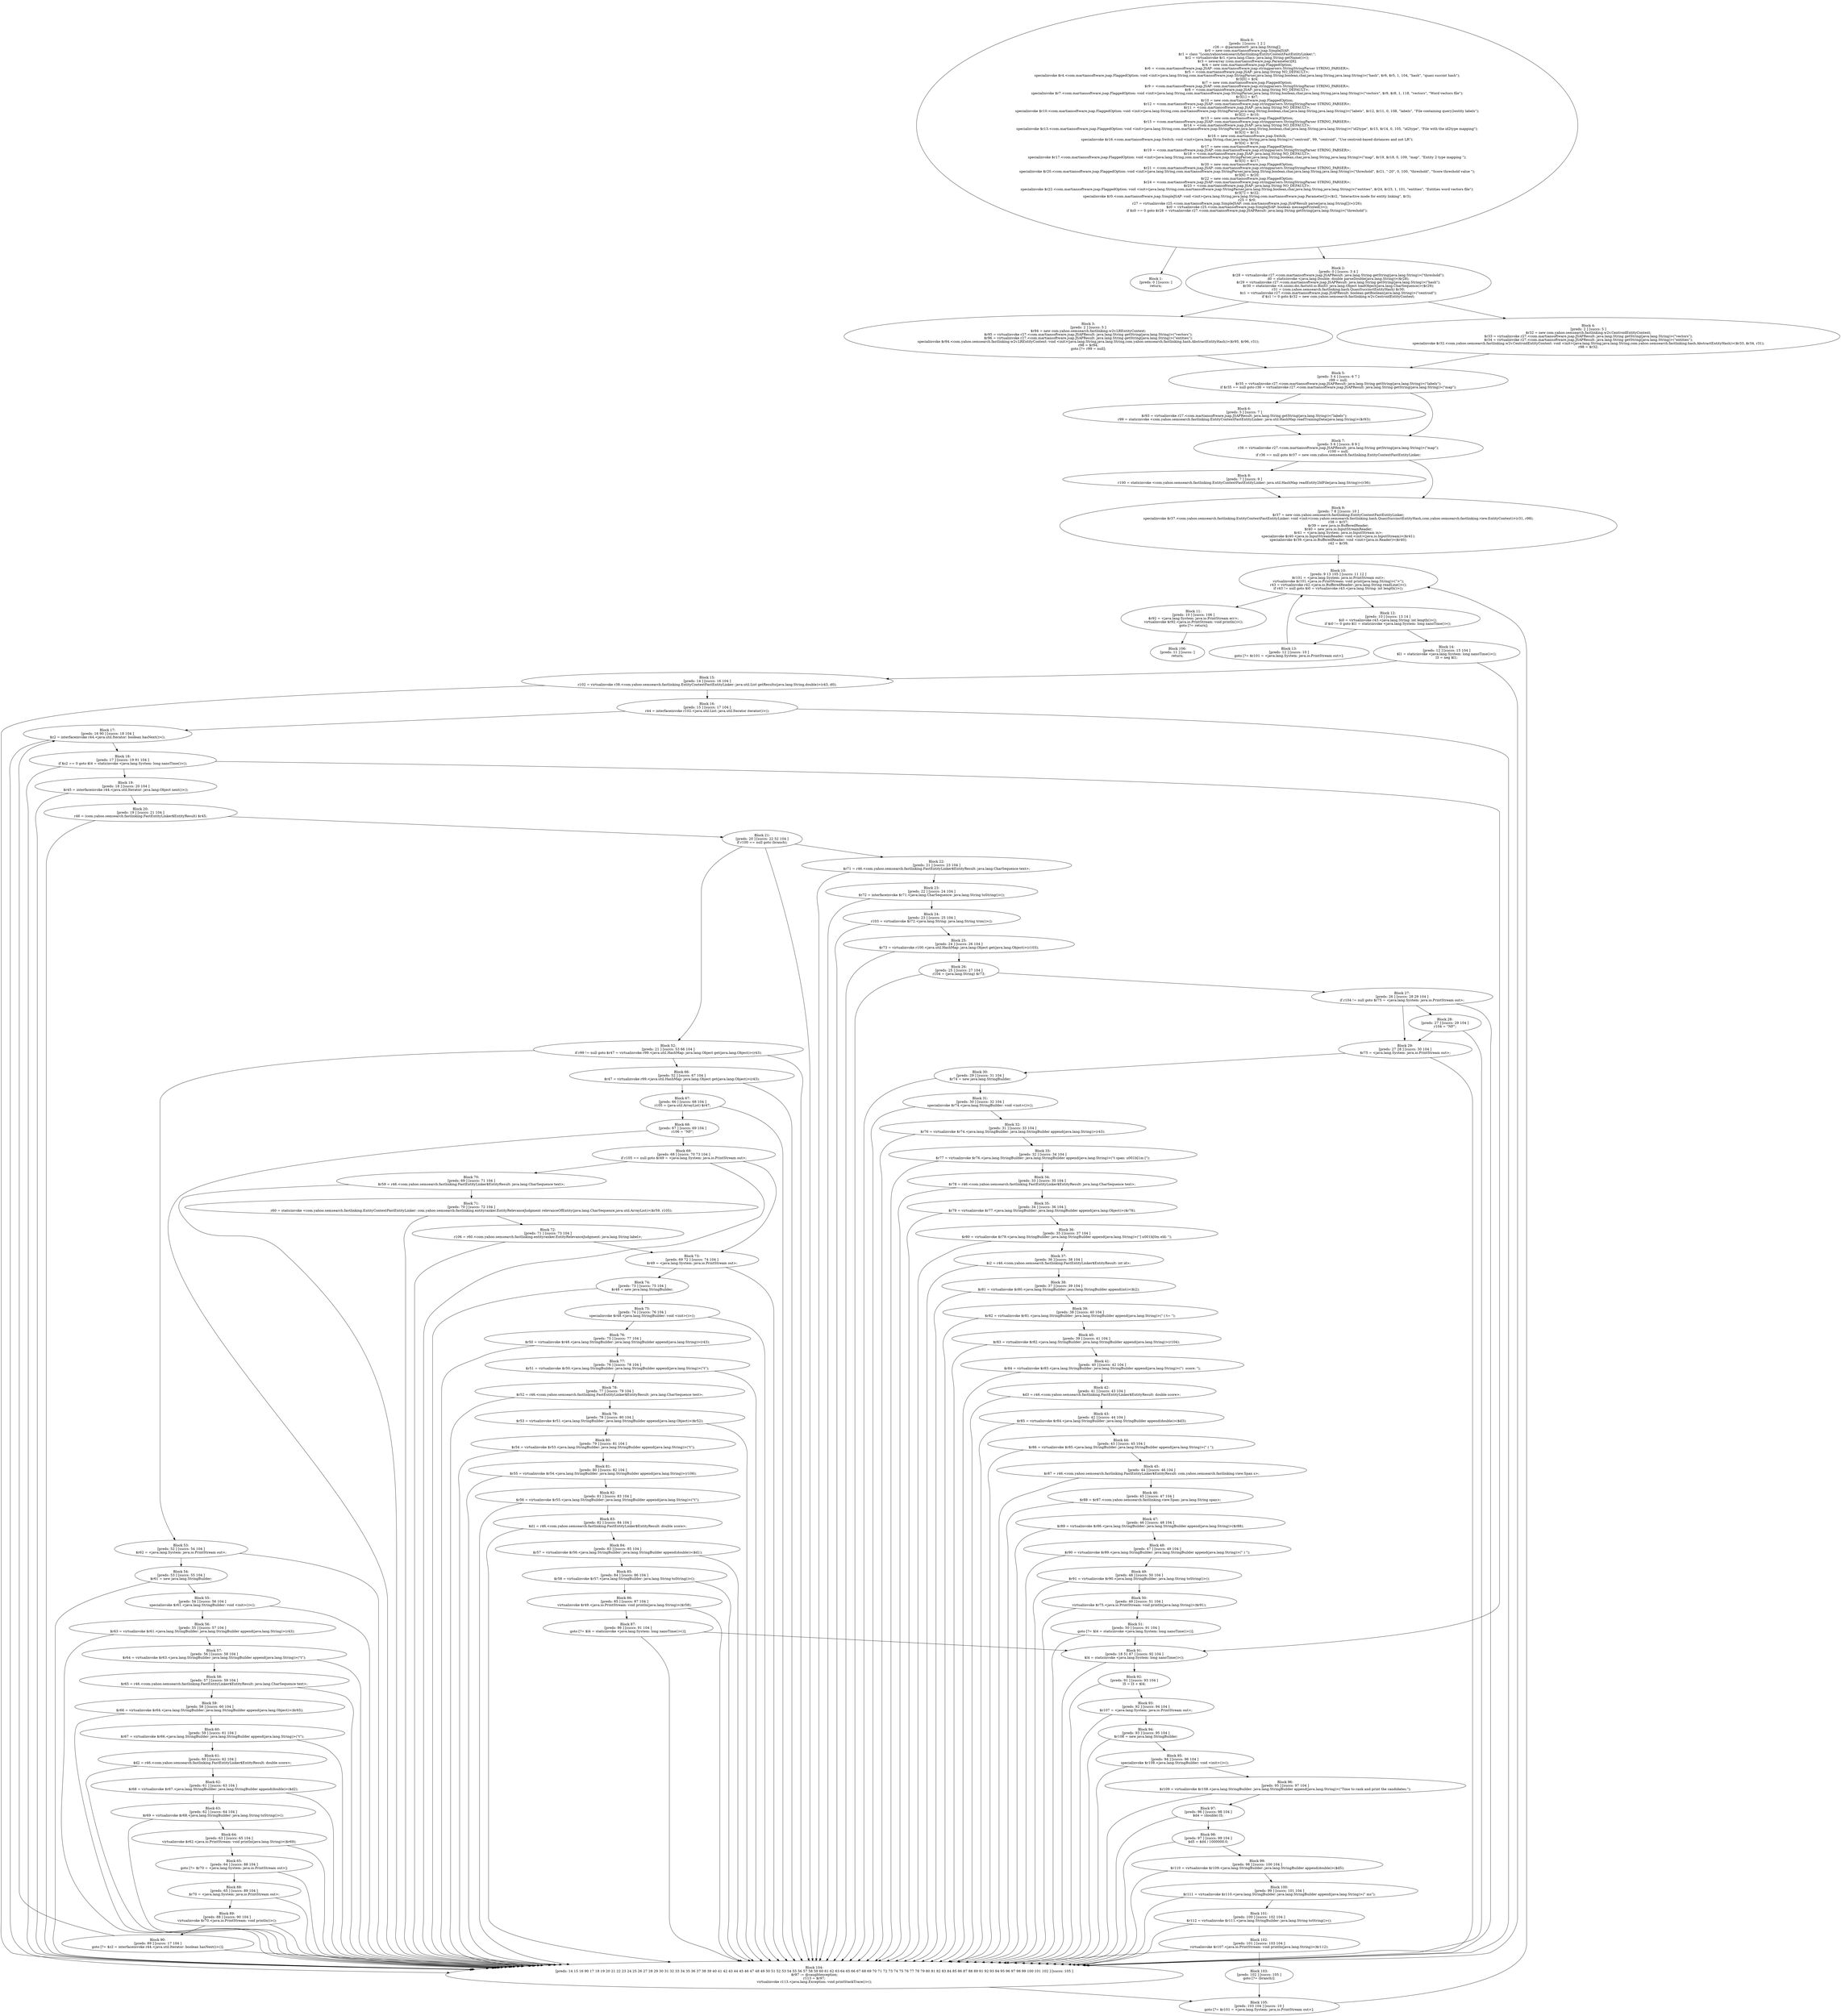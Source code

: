 digraph "unitGraph" {
    "Block 0:
[preds: ] [succs: 1 2 ]
r26 := @parameter0: java.lang.String[];
$r0 = new com.martiansoftware.jsap.SimpleJSAP;
$r1 = class \"Lcom/yahoo/semsearch/fastlinking/EntityContextFastEntityLinker;\";
$r2 = virtualinvoke $r1.<java.lang.Class: java.lang.String getName()>();
$r3 = newarray (com.martiansoftware.jsap.Parameter)[8];
$r4 = new com.martiansoftware.jsap.FlaggedOption;
$r6 = <com.martiansoftware.jsap.JSAP: com.martiansoftware.jsap.stringparsers.StringStringParser STRING_PARSER>;
$r5 = <com.martiansoftware.jsap.JSAP: java.lang.String NO_DEFAULT>;
specialinvoke $r4.<com.martiansoftware.jsap.FlaggedOption: void <init>(java.lang.String,com.martiansoftware.jsap.StringParser,java.lang.String,boolean,char,java.lang.String,java.lang.String)>(\"hash\", $r6, $r5, 1, 104, \"hash\", \"quasi succint hash\");
$r3[0] = $r4;
$r7 = new com.martiansoftware.jsap.FlaggedOption;
$r9 = <com.martiansoftware.jsap.JSAP: com.martiansoftware.jsap.stringparsers.StringStringParser STRING_PARSER>;
$r8 = <com.martiansoftware.jsap.JSAP: java.lang.String NO_DEFAULT>;
specialinvoke $r7.<com.martiansoftware.jsap.FlaggedOption: void <init>(java.lang.String,com.martiansoftware.jsap.StringParser,java.lang.String,boolean,char,java.lang.String,java.lang.String)>(\"vectors\", $r9, $r8, 1, 118, \"vectors\", \"Word vectors file\");
$r3[1] = $r7;
$r10 = new com.martiansoftware.jsap.FlaggedOption;
$r12 = <com.martiansoftware.jsap.JSAP: com.martiansoftware.jsap.stringparsers.StringStringParser STRING_PARSER>;
$r11 = <com.martiansoftware.jsap.JSAP: java.lang.String NO_DEFAULT>;
specialinvoke $r10.<com.martiansoftware.jsap.FlaggedOption: void <init>(java.lang.String,com.martiansoftware.jsap.StringParser,java.lang.String,boolean,char,java.lang.String,java.lang.String)>(\"labels\", $r12, $r11, 0, 108, \"labels\", \"File containing query2entity labels\");
$r3[2] = $r10;
$r13 = new com.martiansoftware.jsap.FlaggedOption;
$r15 = <com.martiansoftware.jsap.JSAP: com.martiansoftware.jsap.stringparsers.StringStringParser STRING_PARSER>;
$r14 = <com.martiansoftware.jsap.JSAP: java.lang.String NO_DEFAULT>;
specialinvoke $r13.<com.martiansoftware.jsap.FlaggedOption: void <init>(java.lang.String,com.martiansoftware.jsap.StringParser,java.lang.String,boolean,char,java.lang.String,java.lang.String)>(\"id2type\", $r15, $r14, 0, 105, \"id2type\", \"File with the id2type mapping\");
$r3[3] = $r13;
$r16 = new com.martiansoftware.jsap.Switch;
specialinvoke $r16.<com.martiansoftware.jsap.Switch: void <init>(java.lang.String,char,java.lang.String,java.lang.String)>(\"centroid\", 99, \"centroid\", \"Use centroid-based distances and not LR\");
$r3[4] = $r16;
$r17 = new com.martiansoftware.jsap.FlaggedOption;
$r19 = <com.martiansoftware.jsap.JSAP: com.martiansoftware.jsap.stringparsers.StringStringParser STRING_PARSER>;
$r18 = <com.martiansoftware.jsap.JSAP: java.lang.String NO_DEFAULT>;
specialinvoke $r17.<com.martiansoftware.jsap.FlaggedOption: void <init>(java.lang.String,com.martiansoftware.jsap.StringParser,java.lang.String,boolean,char,java.lang.String,java.lang.String)>(\"map\", $r19, $r18, 0, 109, \"map\", \"Entity 2 type mapping \");
$r3[5] = $r17;
$r20 = new com.martiansoftware.jsap.FlaggedOption;
$r21 = <com.martiansoftware.jsap.JSAP: com.martiansoftware.jsap.stringparsers.StringStringParser STRING_PARSER>;
specialinvoke $r20.<com.martiansoftware.jsap.FlaggedOption: void <init>(java.lang.String,com.martiansoftware.jsap.StringParser,java.lang.String,boolean,char,java.lang.String,java.lang.String)>(\"threshold\", $r21, \"-20\", 0, 100, \"threshold\", \"Score threshold value \");
$r3[6] = $r20;
$r22 = new com.martiansoftware.jsap.FlaggedOption;
$r24 = <com.martiansoftware.jsap.JSAP: com.martiansoftware.jsap.stringparsers.StringStringParser STRING_PARSER>;
$r23 = <com.martiansoftware.jsap.JSAP: java.lang.String NO_DEFAULT>;
specialinvoke $r22.<com.martiansoftware.jsap.FlaggedOption: void <init>(java.lang.String,com.martiansoftware.jsap.StringParser,java.lang.String,boolean,char,java.lang.String,java.lang.String)>(\"entities\", $r24, $r23, 1, 101, \"entities\", \"Entities word vectors file\");
$r3[7] = $r22;
specialinvoke $r0.<com.martiansoftware.jsap.SimpleJSAP: void <init>(java.lang.String,java.lang.String,com.martiansoftware.jsap.Parameter[])>($r2, \"Interactive mode for entity linking\", $r3);
r25 = $r0;
r27 = virtualinvoke r25.<com.martiansoftware.jsap.SimpleJSAP: com.martiansoftware.jsap.JSAPResult parse(java.lang.String[])>(r26);
$z0 = virtualinvoke r25.<com.martiansoftware.jsap.SimpleJSAP: boolean messagePrinted()>();
if $z0 == 0 goto $r28 = virtualinvoke r27.<com.martiansoftware.jsap.JSAPResult: java.lang.String getString(java.lang.String)>(\"threshold\");
"
    "Block 1:
[preds: 0 ] [succs: ]
return;
"
    "Block 2:
[preds: 0 ] [succs: 3 4 ]
$r28 = virtualinvoke r27.<com.martiansoftware.jsap.JSAPResult: java.lang.String getString(java.lang.String)>(\"threshold\");
d0 = staticinvoke <java.lang.Double: double parseDouble(java.lang.String)>($r28);
$r29 = virtualinvoke r27.<com.martiansoftware.jsap.JSAPResult: java.lang.String getString(java.lang.String)>(\"hash\");
$r30 = staticinvoke <it.unimi.dsi.fastutil.io.BinIO: java.lang.Object loadObject(java.lang.CharSequence)>($r29);
r31 = (com.yahoo.semsearch.fastlinking.hash.QuasiSuccinctEntityHash) $r30;
$z1 = virtualinvoke r27.<com.martiansoftware.jsap.JSAPResult: boolean getBoolean(java.lang.String)>(\"centroid\");
if $z1 != 0 goto $r32 = new com.yahoo.semsearch.fastlinking.w2v.CentroidEntityContext;
"
    "Block 3:
[preds: 2 ] [succs: 5 ]
$r94 = new com.yahoo.semsearch.fastlinking.w2v.LREntityContext;
$r95 = virtualinvoke r27.<com.martiansoftware.jsap.JSAPResult: java.lang.String getString(java.lang.String)>(\"vectors\");
$r96 = virtualinvoke r27.<com.martiansoftware.jsap.JSAPResult: java.lang.String getString(java.lang.String)>(\"entities\");
specialinvoke $r94.<com.yahoo.semsearch.fastlinking.w2v.LREntityContext: void <init>(java.lang.String,java.lang.String,com.yahoo.semsearch.fastlinking.hash.AbstractEntityHash)>($r95, $r96, r31);
r98 = $r94;
goto [?= r99 = null];
"
    "Block 4:
[preds: 2 ] [succs: 5 ]
$r32 = new com.yahoo.semsearch.fastlinking.w2v.CentroidEntityContext;
$r33 = virtualinvoke r27.<com.martiansoftware.jsap.JSAPResult: java.lang.String getString(java.lang.String)>(\"vectors\");
$r34 = virtualinvoke r27.<com.martiansoftware.jsap.JSAPResult: java.lang.String getString(java.lang.String)>(\"entities\");
specialinvoke $r32.<com.yahoo.semsearch.fastlinking.w2v.CentroidEntityContext: void <init>(java.lang.String,java.lang.String,com.yahoo.semsearch.fastlinking.hash.AbstractEntityHash)>($r33, $r34, r31);
r98 = $r32;
"
    "Block 5:
[preds: 3 4 ] [succs: 6 7 ]
r99 = null;
$r35 = virtualinvoke r27.<com.martiansoftware.jsap.JSAPResult: java.lang.String getString(java.lang.String)>(\"labels\");
if $r35 == null goto r36 = virtualinvoke r27.<com.martiansoftware.jsap.JSAPResult: java.lang.String getString(java.lang.String)>(\"map\");
"
    "Block 6:
[preds: 5 ] [succs: 7 ]
$r93 = virtualinvoke r27.<com.martiansoftware.jsap.JSAPResult: java.lang.String getString(java.lang.String)>(\"labels\");
r99 = staticinvoke <com.yahoo.semsearch.fastlinking.EntityContextFastEntityLinker: java.util.HashMap readTrainingData(java.lang.String)>($r93);
"
    "Block 7:
[preds: 5 6 ] [succs: 8 9 ]
r36 = virtualinvoke r27.<com.martiansoftware.jsap.JSAPResult: java.lang.String getString(java.lang.String)>(\"map\");
r100 = null;
if r36 == null goto $r37 = new com.yahoo.semsearch.fastlinking.EntityContextFastEntityLinker;
"
    "Block 8:
[preds: 7 ] [succs: 9 ]
r100 = staticinvoke <com.yahoo.semsearch.fastlinking.EntityContextFastEntityLinker: java.util.HashMap readEntity2IdFile(java.lang.String)>(r36);
"
    "Block 9:
[preds: 7 8 ] [succs: 10 ]
$r37 = new com.yahoo.semsearch.fastlinking.EntityContextFastEntityLinker;
specialinvoke $r37.<com.yahoo.semsearch.fastlinking.EntityContextFastEntityLinker: void <init>(com.yahoo.semsearch.fastlinking.hash.QuasiSuccinctEntityHash,com.yahoo.semsearch.fastlinking.view.EntityContext)>(r31, r98);
r38 = $r37;
$r39 = new java.io.BufferedReader;
$r40 = new java.io.InputStreamReader;
$r41 = <java.lang.System: java.io.InputStream in>;
specialinvoke $r40.<java.io.InputStreamReader: void <init>(java.io.InputStream)>($r41);
specialinvoke $r39.<java.io.BufferedReader: void <init>(java.io.Reader)>($r40);
r42 = $r39;
"
    "Block 10:
[preds: 9 13 105 ] [succs: 11 12 ]
$r101 = <java.lang.System: java.io.PrintStream out>;
virtualinvoke $r101.<java.io.PrintStream: void print(java.lang.String)>(\">\");
r43 = virtualinvoke r42.<java.io.BufferedReader: java.lang.String readLine()>();
if r43 != null goto $i0 = virtualinvoke r43.<java.lang.String: int length()>();
"
    "Block 11:
[preds: 10 ] [succs: 106 ]
$r92 = <java.lang.System: java.io.PrintStream err>;
virtualinvoke $r92.<java.io.PrintStream: void println()>();
goto [?= return];
"
    "Block 12:
[preds: 10 ] [succs: 13 14 ]
$i0 = virtualinvoke r43.<java.lang.String: int length()>();
if $i0 != 0 goto $l1 = staticinvoke <java.lang.System: long nanoTime()>();
"
    "Block 13:
[preds: 12 ] [succs: 10 ]
goto [?= $r101 = <java.lang.System: java.io.PrintStream out>];
"
    "Block 14:
[preds: 12 ] [succs: 15 104 ]
$l1 = staticinvoke <java.lang.System: long nanoTime()>();
l3 = neg $l1;
"
    "Block 15:
[preds: 14 ] [succs: 16 104 ]
r102 = virtualinvoke r38.<com.yahoo.semsearch.fastlinking.EntityContextFastEntityLinker: java.util.List getResults(java.lang.String,double)>(r43, d0);
"
    "Block 16:
[preds: 15 ] [succs: 17 104 ]
r44 = interfaceinvoke r102.<java.util.List: java.util.Iterator iterator()>();
"
    "Block 17:
[preds: 16 90 ] [succs: 18 104 ]
$z2 = interfaceinvoke r44.<java.util.Iterator: boolean hasNext()>();
"
    "Block 18:
[preds: 17 ] [succs: 19 91 104 ]
if $z2 == 0 goto $l4 = staticinvoke <java.lang.System: long nanoTime()>();
"
    "Block 19:
[preds: 18 ] [succs: 20 104 ]
$r45 = interfaceinvoke r44.<java.util.Iterator: java.lang.Object next()>();
"
    "Block 20:
[preds: 19 ] [succs: 21 104 ]
r46 = (com.yahoo.semsearch.fastlinking.FastEntityLinker$EntityResult) $r45;
"
    "Block 21:
[preds: 20 ] [succs: 22 52 104 ]
if r100 == null goto (branch);
"
    "Block 22:
[preds: 21 ] [succs: 23 104 ]
$r71 = r46.<com.yahoo.semsearch.fastlinking.FastEntityLinker$EntityResult: java.lang.CharSequence text>;
"
    "Block 23:
[preds: 22 ] [succs: 24 104 ]
$r72 = interfaceinvoke $r71.<java.lang.CharSequence: java.lang.String toString()>();
"
    "Block 24:
[preds: 23 ] [succs: 25 104 ]
r103 = virtualinvoke $r72.<java.lang.String: java.lang.String trim()>();
"
    "Block 25:
[preds: 24 ] [succs: 26 104 ]
$r73 = virtualinvoke r100.<java.util.HashMap: java.lang.Object get(java.lang.Object)>(r103);
"
    "Block 26:
[preds: 25 ] [succs: 27 104 ]
r104 = (java.lang.String) $r73;
"
    "Block 27:
[preds: 26 ] [succs: 28 29 104 ]
if r104 != null goto $r75 = <java.lang.System: java.io.PrintStream out>;
"
    "Block 28:
[preds: 27 ] [succs: 29 104 ]
r104 = \"NF\";
"
    "Block 29:
[preds: 27 28 ] [succs: 30 104 ]
$r75 = <java.lang.System: java.io.PrintStream out>;
"
    "Block 30:
[preds: 29 ] [succs: 31 104 ]
$r74 = new java.lang.StringBuilder;
"
    "Block 31:
[preds: 30 ] [succs: 32 104 ]
specialinvoke $r74.<java.lang.StringBuilder: void <init>()>();
"
    "Block 32:
[preds: 31 ] [succs: 33 104 ]
$r76 = virtualinvoke $r74.<java.lang.StringBuilder: java.lang.StringBuilder append(java.lang.String)>(r43);
"
    "Block 33:
[preds: 32 ] [succs: 34 104 ]
$r77 = virtualinvoke $r76.<java.lang.StringBuilder: java.lang.StringBuilder append(java.lang.String)>(\"\t span: \u001b[1m [\");
"
    "Block 34:
[preds: 33 ] [succs: 35 104 ]
$r78 = r46.<com.yahoo.semsearch.fastlinking.FastEntityLinker$EntityResult: java.lang.CharSequence text>;
"
    "Block 35:
[preds: 34 ] [succs: 36 104 ]
$r79 = virtualinvoke $r77.<java.lang.StringBuilder: java.lang.StringBuilder append(java.lang.Object)>($r78);
"
    "Block 36:
[preds: 35 ] [succs: 37 104 ]
$r80 = virtualinvoke $r79.<java.lang.StringBuilder: java.lang.StringBuilder append(java.lang.String)>(\"] \u001b[0m eId: \");
"
    "Block 37:
[preds: 36 ] [succs: 38 104 ]
$i2 = r46.<com.yahoo.semsearch.fastlinking.FastEntityLinker$EntityResult: int id>;
"
    "Block 38:
[preds: 37 ] [succs: 39 104 ]
$r81 = virtualinvoke $r80.<java.lang.StringBuilder: java.lang.StringBuilder append(int)>($i2);
"
    "Block 39:
[preds: 38 ] [succs: 40 104 ]
$r82 = virtualinvoke $r81.<java.lang.StringBuilder: java.lang.StringBuilder append(java.lang.String)>(\" ( t= \");
"
    "Block 40:
[preds: 39 ] [succs: 41 104 ]
$r83 = virtualinvoke $r82.<java.lang.StringBuilder: java.lang.StringBuilder append(java.lang.String)>(r104);
"
    "Block 41:
[preds: 40 ] [succs: 42 104 ]
$r84 = virtualinvoke $r83.<java.lang.StringBuilder: java.lang.StringBuilder append(java.lang.String)>(\")  score: \");
"
    "Block 42:
[preds: 41 ] [succs: 43 104 ]
$d3 = r46.<com.yahoo.semsearch.fastlinking.FastEntityLinker$EntityResult: double score>;
"
    "Block 43:
[preds: 42 ] [succs: 44 104 ]
$r85 = virtualinvoke $r84.<java.lang.StringBuilder: java.lang.StringBuilder append(double)>($d3);
"
    "Block 44:
[preds: 43 ] [succs: 45 104 ]
$r86 = virtualinvoke $r85.<java.lang.StringBuilder: java.lang.StringBuilder append(java.lang.String)>(\" ( \");
"
    "Block 45:
[preds: 44 ] [succs: 46 104 ]
$r87 = r46.<com.yahoo.semsearch.fastlinking.FastEntityLinker$EntityResult: com.yahoo.semsearch.fastlinking.view.Span s>;
"
    "Block 46:
[preds: 45 ] [succs: 47 104 ]
$r88 = $r87.<com.yahoo.semsearch.fastlinking.view.Span: java.lang.String span>;
"
    "Block 47:
[preds: 46 ] [succs: 48 104 ]
$r89 = virtualinvoke $r86.<java.lang.StringBuilder: java.lang.StringBuilder append(java.lang.String)>($r88);
"
    "Block 48:
[preds: 47 ] [succs: 49 104 ]
$r90 = virtualinvoke $r89.<java.lang.StringBuilder: java.lang.StringBuilder append(java.lang.String)>(\" ) \");
"
    "Block 49:
[preds: 48 ] [succs: 50 104 ]
$r91 = virtualinvoke $r90.<java.lang.StringBuilder: java.lang.String toString()>();
"
    "Block 50:
[preds: 49 ] [succs: 51 104 ]
virtualinvoke $r75.<java.io.PrintStream: void println(java.lang.String)>($r91);
"
    "Block 51:
[preds: 50 ] [succs: 91 104 ]
goto [?= $l4 = staticinvoke <java.lang.System: long nanoTime()>()];
"
    "Block 52:
[preds: 21 ] [succs: 53 66 104 ]
if r99 != null goto $r47 = virtualinvoke r99.<java.util.HashMap: java.lang.Object get(java.lang.Object)>(r43);
"
    "Block 53:
[preds: 52 ] [succs: 54 104 ]
$r62 = <java.lang.System: java.io.PrintStream out>;
"
    "Block 54:
[preds: 53 ] [succs: 55 104 ]
$r61 = new java.lang.StringBuilder;
"
    "Block 55:
[preds: 54 ] [succs: 56 104 ]
specialinvoke $r61.<java.lang.StringBuilder: void <init>()>();
"
    "Block 56:
[preds: 55 ] [succs: 57 104 ]
$r63 = virtualinvoke $r61.<java.lang.StringBuilder: java.lang.StringBuilder append(java.lang.String)>(r43);
"
    "Block 57:
[preds: 56 ] [succs: 58 104 ]
$r64 = virtualinvoke $r63.<java.lang.StringBuilder: java.lang.StringBuilder append(java.lang.String)>(\"\t\");
"
    "Block 58:
[preds: 57 ] [succs: 59 104 ]
$r65 = r46.<com.yahoo.semsearch.fastlinking.FastEntityLinker$EntityResult: java.lang.CharSequence text>;
"
    "Block 59:
[preds: 58 ] [succs: 60 104 ]
$r66 = virtualinvoke $r64.<java.lang.StringBuilder: java.lang.StringBuilder append(java.lang.Object)>($r65);
"
    "Block 60:
[preds: 59 ] [succs: 61 104 ]
$r67 = virtualinvoke $r66.<java.lang.StringBuilder: java.lang.StringBuilder append(java.lang.String)>(\"\t\");
"
    "Block 61:
[preds: 60 ] [succs: 62 104 ]
$d2 = r46.<com.yahoo.semsearch.fastlinking.FastEntityLinker$EntityResult: double score>;
"
    "Block 62:
[preds: 61 ] [succs: 63 104 ]
$r68 = virtualinvoke $r67.<java.lang.StringBuilder: java.lang.StringBuilder append(double)>($d2);
"
    "Block 63:
[preds: 62 ] [succs: 64 104 ]
$r69 = virtualinvoke $r68.<java.lang.StringBuilder: java.lang.String toString()>();
"
    "Block 64:
[preds: 63 ] [succs: 65 104 ]
virtualinvoke $r62.<java.io.PrintStream: void println(java.lang.String)>($r69);
"
    "Block 65:
[preds: 64 ] [succs: 88 104 ]
goto [?= $r70 = <java.lang.System: java.io.PrintStream out>];
"
    "Block 66:
[preds: 52 ] [succs: 67 104 ]
$r47 = virtualinvoke r99.<java.util.HashMap: java.lang.Object get(java.lang.Object)>(r43);
"
    "Block 67:
[preds: 66 ] [succs: 68 104 ]
r105 = (java.util.ArrayList) $r47;
"
    "Block 68:
[preds: 67 ] [succs: 69 104 ]
r106 = \"NF\";
"
    "Block 69:
[preds: 68 ] [succs: 70 73 104 ]
if r105 == null goto $r49 = <java.lang.System: java.io.PrintStream out>;
"
    "Block 70:
[preds: 69 ] [succs: 71 104 ]
$r59 = r46.<com.yahoo.semsearch.fastlinking.FastEntityLinker$EntityResult: java.lang.CharSequence text>;
"
    "Block 71:
[preds: 70 ] [succs: 72 104 ]
r60 = staticinvoke <com.yahoo.semsearch.fastlinking.EntityContextFastEntityLinker: com.yahoo.semsearch.fastlinking.entityranker.EntityRelevanceJudgment relevanceOfEntity(java.lang.CharSequence,java.util.ArrayList)>($r59, r105);
"
    "Block 72:
[preds: 71 ] [succs: 73 104 ]
r106 = r60.<com.yahoo.semsearch.fastlinking.entityranker.EntityRelevanceJudgment: java.lang.String label>;
"
    "Block 73:
[preds: 69 72 ] [succs: 74 104 ]
$r49 = <java.lang.System: java.io.PrintStream out>;
"
    "Block 74:
[preds: 73 ] [succs: 75 104 ]
$r48 = new java.lang.StringBuilder;
"
    "Block 75:
[preds: 74 ] [succs: 76 104 ]
specialinvoke $r48.<java.lang.StringBuilder: void <init>()>();
"
    "Block 76:
[preds: 75 ] [succs: 77 104 ]
$r50 = virtualinvoke $r48.<java.lang.StringBuilder: java.lang.StringBuilder append(java.lang.String)>(r43);
"
    "Block 77:
[preds: 76 ] [succs: 78 104 ]
$r51 = virtualinvoke $r50.<java.lang.StringBuilder: java.lang.StringBuilder append(java.lang.String)>(\"\t\");
"
    "Block 78:
[preds: 77 ] [succs: 79 104 ]
$r52 = r46.<com.yahoo.semsearch.fastlinking.FastEntityLinker$EntityResult: java.lang.CharSequence text>;
"
    "Block 79:
[preds: 78 ] [succs: 80 104 ]
$r53 = virtualinvoke $r51.<java.lang.StringBuilder: java.lang.StringBuilder append(java.lang.Object)>($r52);
"
    "Block 80:
[preds: 79 ] [succs: 81 104 ]
$r54 = virtualinvoke $r53.<java.lang.StringBuilder: java.lang.StringBuilder append(java.lang.String)>(\"\t\");
"
    "Block 81:
[preds: 80 ] [succs: 82 104 ]
$r55 = virtualinvoke $r54.<java.lang.StringBuilder: java.lang.StringBuilder append(java.lang.String)>(r106);
"
    "Block 82:
[preds: 81 ] [succs: 83 104 ]
$r56 = virtualinvoke $r55.<java.lang.StringBuilder: java.lang.StringBuilder append(java.lang.String)>(\"\t\");
"
    "Block 83:
[preds: 82 ] [succs: 84 104 ]
$d1 = r46.<com.yahoo.semsearch.fastlinking.FastEntityLinker$EntityResult: double score>;
"
    "Block 84:
[preds: 83 ] [succs: 85 104 ]
$r57 = virtualinvoke $r56.<java.lang.StringBuilder: java.lang.StringBuilder append(double)>($d1);
"
    "Block 85:
[preds: 84 ] [succs: 86 104 ]
$r58 = virtualinvoke $r57.<java.lang.StringBuilder: java.lang.String toString()>();
"
    "Block 86:
[preds: 85 ] [succs: 87 104 ]
virtualinvoke $r49.<java.io.PrintStream: void println(java.lang.String)>($r58);
"
    "Block 87:
[preds: 86 ] [succs: 91 104 ]
goto [?= $l4 = staticinvoke <java.lang.System: long nanoTime()>()];
"
    "Block 88:
[preds: 65 ] [succs: 89 104 ]
$r70 = <java.lang.System: java.io.PrintStream out>;
"
    "Block 89:
[preds: 88 ] [succs: 90 104 ]
virtualinvoke $r70.<java.io.PrintStream: void println()>();
"
    "Block 90:
[preds: 89 ] [succs: 17 104 ]
goto [?= $z2 = interfaceinvoke r44.<java.util.Iterator: boolean hasNext()>()];
"
    "Block 91:
[preds: 18 51 87 ] [succs: 92 104 ]
$l4 = staticinvoke <java.lang.System: long nanoTime()>();
"
    "Block 92:
[preds: 91 ] [succs: 93 104 ]
l5 = l3 + $l4;
"
    "Block 93:
[preds: 92 ] [succs: 94 104 ]
$r107 = <java.lang.System: java.io.PrintStream out>;
"
    "Block 94:
[preds: 93 ] [succs: 95 104 ]
$r108 = new java.lang.StringBuilder;
"
    "Block 95:
[preds: 94 ] [succs: 96 104 ]
specialinvoke $r108.<java.lang.StringBuilder: void <init>()>();
"
    "Block 96:
[preds: 95 ] [succs: 97 104 ]
$r109 = virtualinvoke $r108.<java.lang.StringBuilder: java.lang.StringBuilder append(java.lang.String)>(\"Time to rank and print the candidates:\");
"
    "Block 97:
[preds: 96 ] [succs: 98 104 ]
$d4 = (double) l5;
"
    "Block 98:
[preds: 97 ] [succs: 99 104 ]
$d5 = $d4 / 1000000.0;
"
    "Block 99:
[preds: 98 ] [succs: 100 104 ]
$r110 = virtualinvoke $r109.<java.lang.StringBuilder: java.lang.StringBuilder append(double)>($d5);
"
    "Block 100:
[preds: 99 ] [succs: 101 104 ]
$r111 = virtualinvoke $r110.<java.lang.StringBuilder: java.lang.StringBuilder append(java.lang.String)>(\" ms\");
"
    "Block 101:
[preds: 100 ] [succs: 102 104 ]
$r112 = virtualinvoke $r111.<java.lang.StringBuilder: java.lang.String toString()>();
"
    "Block 102:
[preds: 101 ] [succs: 103 104 ]
virtualinvoke $r107.<java.io.PrintStream: void println(java.lang.String)>($r112);
"
    "Block 103:
[preds: 102 ] [succs: 105 ]
goto [?= (branch)];
"
    "Block 104:
[preds: 14 15 16 90 17 18 19 20 21 22 23 24 25 26 27 28 29 30 31 32 33 34 35 36 37 38 39 40 41 42 43 44 45 46 47 48 49 50 51 52 53 54 55 56 57 58 59 60 61 62 63 64 65 66 67 68 69 70 71 72 73 74 75 76 77 78 79 80 81 82 83 84 85 86 87 88 89 91 92 93 94 95 96 97 98 99 100 101 102 ] [succs: 105 ]
$r97 := @caughtexception;
r113 = $r97;
virtualinvoke r113.<java.lang.Exception: void printStackTrace()>();
"
    "Block 105:
[preds: 103 104 ] [succs: 10 ]
goto [?= $r101 = <java.lang.System: java.io.PrintStream out>];
"
    "Block 106:
[preds: 11 ] [succs: ]
return;
"
    "Block 0:
[preds: ] [succs: 1 2 ]
r26 := @parameter0: java.lang.String[];
$r0 = new com.martiansoftware.jsap.SimpleJSAP;
$r1 = class \"Lcom/yahoo/semsearch/fastlinking/EntityContextFastEntityLinker;\";
$r2 = virtualinvoke $r1.<java.lang.Class: java.lang.String getName()>();
$r3 = newarray (com.martiansoftware.jsap.Parameter)[8];
$r4 = new com.martiansoftware.jsap.FlaggedOption;
$r6 = <com.martiansoftware.jsap.JSAP: com.martiansoftware.jsap.stringparsers.StringStringParser STRING_PARSER>;
$r5 = <com.martiansoftware.jsap.JSAP: java.lang.String NO_DEFAULT>;
specialinvoke $r4.<com.martiansoftware.jsap.FlaggedOption: void <init>(java.lang.String,com.martiansoftware.jsap.StringParser,java.lang.String,boolean,char,java.lang.String,java.lang.String)>(\"hash\", $r6, $r5, 1, 104, \"hash\", \"quasi succint hash\");
$r3[0] = $r4;
$r7 = new com.martiansoftware.jsap.FlaggedOption;
$r9 = <com.martiansoftware.jsap.JSAP: com.martiansoftware.jsap.stringparsers.StringStringParser STRING_PARSER>;
$r8 = <com.martiansoftware.jsap.JSAP: java.lang.String NO_DEFAULT>;
specialinvoke $r7.<com.martiansoftware.jsap.FlaggedOption: void <init>(java.lang.String,com.martiansoftware.jsap.StringParser,java.lang.String,boolean,char,java.lang.String,java.lang.String)>(\"vectors\", $r9, $r8, 1, 118, \"vectors\", \"Word vectors file\");
$r3[1] = $r7;
$r10 = new com.martiansoftware.jsap.FlaggedOption;
$r12 = <com.martiansoftware.jsap.JSAP: com.martiansoftware.jsap.stringparsers.StringStringParser STRING_PARSER>;
$r11 = <com.martiansoftware.jsap.JSAP: java.lang.String NO_DEFAULT>;
specialinvoke $r10.<com.martiansoftware.jsap.FlaggedOption: void <init>(java.lang.String,com.martiansoftware.jsap.StringParser,java.lang.String,boolean,char,java.lang.String,java.lang.String)>(\"labels\", $r12, $r11, 0, 108, \"labels\", \"File containing query2entity labels\");
$r3[2] = $r10;
$r13 = new com.martiansoftware.jsap.FlaggedOption;
$r15 = <com.martiansoftware.jsap.JSAP: com.martiansoftware.jsap.stringparsers.StringStringParser STRING_PARSER>;
$r14 = <com.martiansoftware.jsap.JSAP: java.lang.String NO_DEFAULT>;
specialinvoke $r13.<com.martiansoftware.jsap.FlaggedOption: void <init>(java.lang.String,com.martiansoftware.jsap.StringParser,java.lang.String,boolean,char,java.lang.String,java.lang.String)>(\"id2type\", $r15, $r14, 0, 105, \"id2type\", \"File with the id2type mapping\");
$r3[3] = $r13;
$r16 = new com.martiansoftware.jsap.Switch;
specialinvoke $r16.<com.martiansoftware.jsap.Switch: void <init>(java.lang.String,char,java.lang.String,java.lang.String)>(\"centroid\", 99, \"centroid\", \"Use centroid-based distances and not LR\");
$r3[4] = $r16;
$r17 = new com.martiansoftware.jsap.FlaggedOption;
$r19 = <com.martiansoftware.jsap.JSAP: com.martiansoftware.jsap.stringparsers.StringStringParser STRING_PARSER>;
$r18 = <com.martiansoftware.jsap.JSAP: java.lang.String NO_DEFAULT>;
specialinvoke $r17.<com.martiansoftware.jsap.FlaggedOption: void <init>(java.lang.String,com.martiansoftware.jsap.StringParser,java.lang.String,boolean,char,java.lang.String,java.lang.String)>(\"map\", $r19, $r18, 0, 109, \"map\", \"Entity 2 type mapping \");
$r3[5] = $r17;
$r20 = new com.martiansoftware.jsap.FlaggedOption;
$r21 = <com.martiansoftware.jsap.JSAP: com.martiansoftware.jsap.stringparsers.StringStringParser STRING_PARSER>;
specialinvoke $r20.<com.martiansoftware.jsap.FlaggedOption: void <init>(java.lang.String,com.martiansoftware.jsap.StringParser,java.lang.String,boolean,char,java.lang.String,java.lang.String)>(\"threshold\", $r21, \"-20\", 0, 100, \"threshold\", \"Score threshold value \");
$r3[6] = $r20;
$r22 = new com.martiansoftware.jsap.FlaggedOption;
$r24 = <com.martiansoftware.jsap.JSAP: com.martiansoftware.jsap.stringparsers.StringStringParser STRING_PARSER>;
$r23 = <com.martiansoftware.jsap.JSAP: java.lang.String NO_DEFAULT>;
specialinvoke $r22.<com.martiansoftware.jsap.FlaggedOption: void <init>(java.lang.String,com.martiansoftware.jsap.StringParser,java.lang.String,boolean,char,java.lang.String,java.lang.String)>(\"entities\", $r24, $r23, 1, 101, \"entities\", \"Entities word vectors file\");
$r3[7] = $r22;
specialinvoke $r0.<com.martiansoftware.jsap.SimpleJSAP: void <init>(java.lang.String,java.lang.String,com.martiansoftware.jsap.Parameter[])>($r2, \"Interactive mode for entity linking\", $r3);
r25 = $r0;
r27 = virtualinvoke r25.<com.martiansoftware.jsap.SimpleJSAP: com.martiansoftware.jsap.JSAPResult parse(java.lang.String[])>(r26);
$z0 = virtualinvoke r25.<com.martiansoftware.jsap.SimpleJSAP: boolean messagePrinted()>();
if $z0 == 0 goto $r28 = virtualinvoke r27.<com.martiansoftware.jsap.JSAPResult: java.lang.String getString(java.lang.String)>(\"threshold\");
"->"Block 1:
[preds: 0 ] [succs: ]
return;
";
    "Block 0:
[preds: ] [succs: 1 2 ]
r26 := @parameter0: java.lang.String[];
$r0 = new com.martiansoftware.jsap.SimpleJSAP;
$r1 = class \"Lcom/yahoo/semsearch/fastlinking/EntityContextFastEntityLinker;\";
$r2 = virtualinvoke $r1.<java.lang.Class: java.lang.String getName()>();
$r3 = newarray (com.martiansoftware.jsap.Parameter)[8];
$r4 = new com.martiansoftware.jsap.FlaggedOption;
$r6 = <com.martiansoftware.jsap.JSAP: com.martiansoftware.jsap.stringparsers.StringStringParser STRING_PARSER>;
$r5 = <com.martiansoftware.jsap.JSAP: java.lang.String NO_DEFAULT>;
specialinvoke $r4.<com.martiansoftware.jsap.FlaggedOption: void <init>(java.lang.String,com.martiansoftware.jsap.StringParser,java.lang.String,boolean,char,java.lang.String,java.lang.String)>(\"hash\", $r6, $r5, 1, 104, \"hash\", \"quasi succint hash\");
$r3[0] = $r4;
$r7 = new com.martiansoftware.jsap.FlaggedOption;
$r9 = <com.martiansoftware.jsap.JSAP: com.martiansoftware.jsap.stringparsers.StringStringParser STRING_PARSER>;
$r8 = <com.martiansoftware.jsap.JSAP: java.lang.String NO_DEFAULT>;
specialinvoke $r7.<com.martiansoftware.jsap.FlaggedOption: void <init>(java.lang.String,com.martiansoftware.jsap.StringParser,java.lang.String,boolean,char,java.lang.String,java.lang.String)>(\"vectors\", $r9, $r8, 1, 118, \"vectors\", \"Word vectors file\");
$r3[1] = $r7;
$r10 = new com.martiansoftware.jsap.FlaggedOption;
$r12 = <com.martiansoftware.jsap.JSAP: com.martiansoftware.jsap.stringparsers.StringStringParser STRING_PARSER>;
$r11 = <com.martiansoftware.jsap.JSAP: java.lang.String NO_DEFAULT>;
specialinvoke $r10.<com.martiansoftware.jsap.FlaggedOption: void <init>(java.lang.String,com.martiansoftware.jsap.StringParser,java.lang.String,boolean,char,java.lang.String,java.lang.String)>(\"labels\", $r12, $r11, 0, 108, \"labels\", \"File containing query2entity labels\");
$r3[2] = $r10;
$r13 = new com.martiansoftware.jsap.FlaggedOption;
$r15 = <com.martiansoftware.jsap.JSAP: com.martiansoftware.jsap.stringparsers.StringStringParser STRING_PARSER>;
$r14 = <com.martiansoftware.jsap.JSAP: java.lang.String NO_DEFAULT>;
specialinvoke $r13.<com.martiansoftware.jsap.FlaggedOption: void <init>(java.lang.String,com.martiansoftware.jsap.StringParser,java.lang.String,boolean,char,java.lang.String,java.lang.String)>(\"id2type\", $r15, $r14, 0, 105, \"id2type\", \"File with the id2type mapping\");
$r3[3] = $r13;
$r16 = new com.martiansoftware.jsap.Switch;
specialinvoke $r16.<com.martiansoftware.jsap.Switch: void <init>(java.lang.String,char,java.lang.String,java.lang.String)>(\"centroid\", 99, \"centroid\", \"Use centroid-based distances and not LR\");
$r3[4] = $r16;
$r17 = new com.martiansoftware.jsap.FlaggedOption;
$r19 = <com.martiansoftware.jsap.JSAP: com.martiansoftware.jsap.stringparsers.StringStringParser STRING_PARSER>;
$r18 = <com.martiansoftware.jsap.JSAP: java.lang.String NO_DEFAULT>;
specialinvoke $r17.<com.martiansoftware.jsap.FlaggedOption: void <init>(java.lang.String,com.martiansoftware.jsap.StringParser,java.lang.String,boolean,char,java.lang.String,java.lang.String)>(\"map\", $r19, $r18, 0, 109, \"map\", \"Entity 2 type mapping \");
$r3[5] = $r17;
$r20 = new com.martiansoftware.jsap.FlaggedOption;
$r21 = <com.martiansoftware.jsap.JSAP: com.martiansoftware.jsap.stringparsers.StringStringParser STRING_PARSER>;
specialinvoke $r20.<com.martiansoftware.jsap.FlaggedOption: void <init>(java.lang.String,com.martiansoftware.jsap.StringParser,java.lang.String,boolean,char,java.lang.String,java.lang.String)>(\"threshold\", $r21, \"-20\", 0, 100, \"threshold\", \"Score threshold value \");
$r3[6] = $r20;
$r22 = new com.martiansoftware.jsap.FlaggedOption;
$r24 = <com.martiansoftware.jsap.JSAP: com.martiansoftware.jsap.stringparsers.StringStringParser STRING_PARSER>;
$r23 = <com.martiansoftware.jsap.JSAP: java.lang.String NO_DEFAULT>;
specialinvoke $r22.<com.martiansoftware.jsap.FlaggedOption: void <init>(java.lang.String,com.martiansoftware.jsap.StringParser,java.lang.String,boolean,char,java.lang.String,java.lang.String)>(\"entities\", $r24, $r23, 1, 101, \"entities\", \"Entities word vectors file\");
$r3[7] = $r22;
specialinvoke $r0.<com.martiansoftware.jsap.SimpleJSAP: void <init>(java.lang.String,java.lang.String,com.martiansoftware.jsap.Parameter[])>($r2, \"Interactive mode for entity linking\", $r3);
r25 = $r0;
r27 = virtualinvoke r25.<com.martiansoftware.jsap.SimpleJSAP: com.martiansoftware.jsap.JSAPResult parse(java.lang.String[])>(r26);
$z0 = virtualinvoke r25.<com.martiansoftware.jsap.SimpleJSAP: boolean messagePrinted()>();
if $z0 == 0 goto $r28 = virtualinvoke r27.<com.martiansoftware.jsap.JSAPResult: java.lang.String getString(java.lang.String)>(\"threshold\");
"->"Block 2:
[preds: 0 ] [succs: 3 4 ]
$r28 = virtualinvoke r27.<com.martiansoftware.jsap.JSAPResult: java.lang.String getString(java.lang.String)>(\"threshold\");
d0 = staticinvoke <java.lang.Double: double parseDouble(java.lang.String)>($r28);
$r29 = virtualinvoke r27.<com.martiansoftware.jsap.JSAPResult: java.lang.String getString(java.lang.String)>(\"hash\");
$r30 = staticinvoke <it.unimi.dsi.fastutil.io.BinIO: java.lang.Object loadObject(java.lang.CharSequence)>($r29);
r31 = (com.yahoo.semsearch.fastlinking.hash.QuasiSuccinctEntityHash) $r30;
$z1 = virtualinvoke r27.<com.martiansoftware.jsap.JSAPResult: boolean getBoolean(java.lang.String)>(\"centroid\");
if $z1 != 0 goto $r32 = new com.yahoo.semsearch.fastlinking.w2v.CentroidEntityContext;
";
    "Block 2:
[preds: 0 ] [succs: 3 4 ]
$r28 = virtualinvoke r27.<com.martiansoftware.jsap.JSAPResult: java.lang.String getString(java.lang.String)>(\"threshold\");
d0 = staticinvoke <java.lang.Double: double parseDouble(java.lang.String)>($r28);
$r29 = virtualinvoke r27.<com.martiansoftware.jsap.JSAPResult: java.lang.String getString(java.lang.String)>(\"hash\");
$r30 = staticinvoke <it.unimi.dsi.fastutil.io.BinIO: java.lang.Object loadObject(java.lang.CharSequence)>($r29);
r31 = (com.yahoo.semsearch.fastlinking.hash.QuasiSuccinctEntityHash) $r30;
$z1 = virtualinvoke r27.<com.martiansoftware.jsap.JSAPResult: boolean getBoolean(java.lang.String)>(\"centroid\");
if $z1 != 0 goto $r32 = new com.yahoo.semsearch.fastlinking.w2v.CentroidEntityContext;
"->"Block 3:
[preds: 2 ] [succs: 5 ]
$r94 = new com.yahoo.semsearch.fastlinking.w2v.LREntityContext;
$r95 = virtualinvoke r27.<com.martiansoftware.jsap.JSAPResult: java.lang.String getString(java.lang.String)>(\"vectors\");
$r96 = virtualinvoke r27.<com.martiansoftware.jsap.JSAPResult: java.lang.String getString(java.lang.String)>(\"entities\");
specialinvoke $r94.<com.yahoo.semsearch.fastlinking.w2v.LREntityContext: void <init>(java.lang.String,java.lang.String,com.yahoo.semsearch.fastlinking.hash.AbstractEntityHash)>($r95, $r96, r31);
r98 = $r94;
goto [?= r99 = null];
";
    "Block 2:
[preds: 0 ] [succs: 3 4 ]
$r28 = virtualinvoke r27.<com.martiansoftware.jsap.JSAPResult: java.lang.String getString(java.lang.String)>(\"threshold\");
d0 = staticinvoke <java.lang.Double: double parseDouble(java.lang.String)>($r28);
$r29 = virtualinvoke r27.<com.martiansoftware.jsap.JSAPResult: java.lang.String getString(java.lang.String)>(\"hash\");
$r30 = staticinvoke <it.unimi.dsi.fastutil.io.BinIO: java.lang.Object loadObject(java.lang.CharSequence)>($r29);
r31 = (com.yahoo.semsearch.fastlinking.hash.QuasiSuccinctEntityHash) $r30;
$z1 = virtualinvoke r27.<com.martiansoftware.jsap.JSAPResult: boolean getBoolean(java.lang.String)>(\"centroid\");
if $z1 != 0 goto $r32 = new com.yahoo.semsearch.fastlinking.w2v.CentroidEntityContext;
"->"Block 4:
[preds: 2 ] [succs: 5 ]
$r32 = new com.yahoo.semsearch.fastlinking.w2v.CentroidEntityContext;
$r33 = virtualinvoke r27.<com.martiansoftware.jsap.JSAPResult: java.lang.String getString(java.lang.String)>(\"vectors\");
$r34 = virtualinvoke r27.<com.martiansoftware.jsap.JSAPResult: java.lang.String getString(java.lang.String)>(\"entities\");
specialinvoke $r32.<com.yahoo.semsearch.fastlinking.w2v.CentroidEntityContext: void <init>(java.lang.String,java.lang.String,com.yahoo.semsearch.fastlinking.hash.AbstractEntityHash)>($r33, $r34, r31);
r98 = $r32;
";
    "Block 3:
[preds: 2 ] [succs: 5 ]
$r94 = new com.yahoo.semsearch.fastlinking.w2v.LREntityContext;
$r95 = virtualinvoke r27.<com.martiansoftware.jsap.JSAPResult: java.lang.String getString(java.lang.String)>(\"vectors\");
$r96 = virtualinvoke r27.<com.martiansoftware.jsap.JSAPResult: java.lang.String getString(java.lang.String)>(\"entities\");
specialinvoke $r94.<com.yahoo.semsearch.fastlinking.w2v.LREntityContext: void <init>(java.lang.String,java.lang.String,com.yahoo.semsearch.fastlinking.hash.AbstractEntityHash)>($r95, $r96, r31);
r98 = $r94;
goto [?= r99 = null];
"->"Block 5:
[preds: 3 4 ] [succs: 6 7 ]
r99 = null;
$r35 = virtualinvoke r27.<com.martiansoftware.jsap.JSAPResult: java.lang.String getString(java.lang.String)>(\"labels\");
if $r35 == null goto r36 = virtualinvoke r27.<com.martiansoftware.jsap.JSAPResult: java.lang.String getString(java.lang.String)>(\"map\");
";
    "Block 4:
[preds: 2 ] [succs: 5 ]
$r32 = new com.yahoo.semsearch.fastlinking.w2v.CentroidEntityContext;
$r33 = virtualinvoke r27.<com.martiansoftware.jsap.JSAPResult: java.lang.String getString(java.lang.String)>(\"vectors\");
$r34 = virtualinvoke r27.<com.martiansoftware.jsap.JSAPResult: java.lang.String getString(java.lang.String)>(\"entities\");
specialinvoke $r32.<com.yahoo.semsearch.fastlinking.w2v.CentroidEntityContext: void <init>(java.lang.String,java.lang.String,com.yahoo.semsearch.fastlinking.hash.AbstractEntityHash)>($r33, $r34, r31);
r98 = $r32;
"->"Block 5:
[preds: 3 4 ] [succs: 6 7 ]
r99 = null;
$r35 = virtualinvoke r27.<com.martiansoftware.jsap.JSAPResult: java.lang.String getString(java.lang.String)>(\"labels\");
if $r35 == null goto r36 = virtualinvoke r27.<com.martiansoftware.jsap.JSAPResult: java.lang.String getString(java.lang.String)>(\"map\");
";
    "Block 5:
[preds: 3 4 ] [succs: 6 7 ]
r99 = null;
$r35 = virtualinvoke r27.<com.martiansoftware.jsap.JSAPResult: java.lang.String getString(java.lang.String)>(\"labels\");
if $r35 == null goto r36 = virtualinvoke r27.<com.martiansoftware.jsap.JSAPResult: java.lang.String getString(java.lang.String)>(\"map\");
"->"Block 6:
[preds: 5 ] [succs: 7 ]
$r93 = virtualinvoke r27.<com.martiansoftware.jsap.JSAPResult: java.lang.String getString(java.lang.String)>(\"labels\");
r99 = staticinvoke <com.yahoo.semsearch.fastlinking.EntityContextFastEntityLinker: java.util.HashMap readTrainingData(java.lang.String)>($r93);
";
    "Block 5:
[preds: 3 4 ] [succs: 6 7 ]
r99 = null;
$r35 = virtualinvoke r27.<com.martiansoftware.jsap.JSAPResult: java.lang.String getString(java.lang.String)>(\"labels\");
if $r35 == null goto r36 = virtualinvoke r27.<com.martiansoftware.jsap.JSAPResult: java.lang.String getString(java.lang.String)>(\"map\");
"->"Block 7:
[preds: 5 6 ] [succs: 8 9 ]
r36 = virtualinvoke r27.<com.martiansoftware.jsap.JSAPResult: java.lang.String getString(java.lang.String)>(\"map\");
r100 = null;
if r36 == null goto $r37 = new com.yahoo.semsearch.fastlinking.EntityContextFastEntityLinker;
";
    "Block 6:
[preds: 5 ] [succs: 7 ]
$r93 = virtualinvoke r27.<com.martiansoftware.jsap.JSAPResult: java.lang.String getString(java.lang.String)>(\"labels\");
r99 = staticinvoke <com.yahoo.semsearch.fastlinking.EntityContextFastEntityLinker: java.util.HashMap readTrainingData(java.lang.String)>($r93);
"->"Block 7:
[preds: 5 6 ] [succs: 8 9 ]
r36 = virtualinvoke r27.<com.martiansoftware.jsap.JSAPResult: java.lang.String getString(java.lang.String)>(\"map\");
r100 = null;
if r36 == null goto $r37 = new com.yahoo.semsearch.fastlinking.EntityContextFastEntityLinker;
";
    "Block 7:
[preds: 5 6 ] [succs: 8 9 ]
r36 = virtualinvoke r27.<com.martiansoftware.jsap.JSAPResult: java.lang.String getString(java.lang.String)>(\"map\");
r100 = null;
if r36 == null goto $r37 = new com.yahoo.semsearch.fastlinking.EntityContextFastEntityLinker;
"->"Block 8:
[preds: 7 ] [succs: 9 ]
r100 = staticinvoke <com.yahoo.semsearch.fastlinking.EntityContextFastEntityLinker: java.util.HashMap readEntity2IdFile(java.lang.String)>(r36);
";
    "Block 7:
[preds: 5 6 ] [succs: 8 9 ]
r36 = virtualinvoke r27.<com.martiansoftware.jsap.JSAPResult: java.lang.String getString(java.lang.String)>(\"map\");
r100 = null;
if r36 == null goto $r37 = new com.yahoo.semsearch.fastlinking.EntityContextFastEntityLinker;
"->"Block 9:
[preds: 7 8 ] [succs: 10 ]
$r37 = new com.yahoo.semsearch.fastlinking.EntityContextFastEntityLinker;
specialinvoke $r37.<com.yahoo.semsearch.fastlinking.EntityContextFastEntityLinker: void <init>(com.yahoo.semsearch.fastlinking.hash.QuasiSuccinctEntityHash,com.yahoo.semsearch.fastlinking.view.EntityContext)>(r31, r98);
r38 = $r37;
$r39 = new java.io.BufferedReader;
$r40 = new java.io.InputStreamReader;
$r41 = <java.lang.System: java.io.InputStream in>;
specialinvoke $r40.<java.io.InputStreamReader: void <init>(java.io.InputStream)>($r41);
specialinvoke $r39.<java.io.BufferedReader: void <init>(java.io.Reader)>($r40);
r42 = $r39;
";
    "Block 8:
[preds: 7 ] [succs: 9 ]
r100 = staticinvoke <com.yahoo.semsearch.fastlinking.EntityContextFastEntityLinker: java.util.HashMap readEntity2IdFile(java.lang.String)>(r36);
"->"Block 9:
[preds: 7 8 ] [succs: 10 ]
$r37 = new com.yahoo.semsearch.fastlinking.EntityContextFastEntityLinker;
specialinvoke $r37.<com.yahoo.semsearch.fastlinking.EntityContextFastEntityLinker: void <init>(com.yahoo.semsearch.fastlinking.hash.QuasiSuccinctEntityHash,com.yahoo.semsearch.fastlinking.view.EntityContext)>(r31, r98);
r38 = $r37;
$r39 = new java.io.BufferedReader;
$r40 = new java.io.InputStreamReader;
$r41 = <java.lang.System: java.io.InputStream in>;
specialinvoke $r40.<java.io.InputStreamReader: void <init>(java.io.InputStream)>($r41);
specialinvoke $r39.<java.io.BufferedReader: void <init>(java.io.Reader)>($r40);
r42 = $r39;
";
    "Block 9:
[preds: 7 8 ] [succs: 10 ]
$r37 = new com.yahoo.semsearch.fastlinking.EntityContextFastEntityLinker;
specialinvoke $r37.<com.yahoo.semsearch.fastlinking.EntityContextFastEntityLinker: void <init>(com.yahoo.semsearch.fastlinking.hash.QuasiSuccinctEntityHash,com.yahoo.semsearch.fastlinking.view.EntityContext)>(r31, r98);
r38 = $r37;
$r39 = new java.io.BufferedReader;
$r40 = new java.io.InputStreamReader;
$r41 = <java.lang.System: java.io.InputStream in>;
specialinvoke $r40.<java.io.InputStreamReader: void <init>(java.io.InputStream)>($r41);
specialinvoke $r39.<java.io.BufferedReader: void <init>(java.io.Reader)>($r40);
r42 = $r39;
"->"Block 10:
[preds: 9 13 105 ] [succs: 11 12 ]
$r101 = <java.lang.System: java.io.PrintStream out>;
virtualinvoke $r101.<java.io.PrintStream: void print(java.lang.String)>(\">\");
r43 = virtualinvoke r42.<java.io.BufferedReader: java.lang.String readLine()>();
if r43 != null goto $i0 = virtualinvoke r43.<java.lang.String: int length()>();
";
    "Block 10:
[preds: 9 13 105 ] [succs: 11 12 ]
$r101 = <java.lang.System: java.io.PrintStream out>;
virtualinvoke $r101.<java.io.PrintStream: void print(java.lang.String)>(\">\");
r43 = virtualinvoke r42.<java.io.BufferedReader: java.lang.String readLine()>();
if r43 != null goto $i0 = virtualinvoke r43.<java.lang.String: int length()>();
"->"Block 11:
[preds: 10 ] [succs: 106 ]
$r92 = <java.lang.System: java.io.PrintStream err>;
virtualinvoke $r92.<java.io.PrintStream: void println()>();
goto [?= return];
";
    "Block 10:
[preds: 9 13 105 ] [succs: 11 12 ]
$r101 = <java.lang.System: java.io.PrintStream out>;
virtualinvoke $r101.<java.io.PrintStream: void print(java.lang.String)>(\">\");
r43 = virtualinvoke r42.<java.io.BufferedReader: java.lang.String readLine()>();
if r43 != null goto $i0 = virtualinvoke r43.<java.lang.String: int length()>();
"->"Block 12:
[preds: 10 ] [succs: 13 14 ]
$i0 = virtualinvoke r43.<java.lang.String: int length()>();
if $i0 != 0 goto $l1 = staticinvoke <java.lang.System: long nanoTime()>();
";
    "Block 11:
[preds: 10 ] [succs: 106 ]
$r92 = <java.lang.System: java.io.PrintStream err>;
virtualinvoke $r92.<java.io.PrintStream: void println()>();
goto [?= return];
"->"Block 106:
[preds: 11 ] [succs: ]
return;
";
    "Block 12:
[preds: 10 ] [succs: 13 14 ]
$i0 = virtualinvoke r43.<java.lang.String: int length()>();
if $i0 != 0 goto $l1 = staticinvoke <java.lang.System: long nanoTime()>();
"->"Block 13:
[preds: 12 ] [succs: 10 ]
goto [?= $r101 = <java.lang.System: java.io.PrintStream out>];
";
    "Block 12:
[preds: 10 ] [succs: 13 14 ]
$i0 = virtualinvoke r43.<java.lang.String: int length()>();
if $i0 != 0 goto $l1 = staticinvoke <java.lang.System: long nanoTime()>();
"->"Block 14:
[preds: 12 ] [succs: 15 104 ]
$l1 = staticinvoke <java.lang.System: long nanoTime()>();
l3 = neg $l1;
";
    "Block 13:
[preds: 12 ] [succs: 10 ]
goto [?= $r101 = <java.lang.System: java.io.PrintStream out>];
"->"Block 10:
[preds: 9 13 105 ] [succs: 11 12 ]
$r101 = <java.lang.System: java.io.PrintStream out>;
virtualinvoke $r101.<java.io.PrintStream: void print(java.lang.String)>(\">\");
r43 = virtualinvoke r42.<java.io.BufferedReader: java.lang.String readLine()>();
if r43 != null goto $i0 = virtualinvoke r43.<java.lang.String: int length()>();
";
    "Block 14:
[preds: 12 ] [succs: 15 104 ]
$l1 = staticinvoke <java.lang.System: long nanoTime()>();
l3 = neg $l1;
"->"Block 15:
[preds: 14 ] [succs: 16 104 ]
r102 = virtualinvoke r38.<com.yahoo.semsearch.fastlinking.EntityContextFastEntityLinker: java.util.List getResults(java.lang.String,double)>(r43, d0);
";
    "Block 14:
[preds: 12 ] [succs: 15 104 ]
$l1 = staticinvoke <java.lang.System: long nanoTime()>();
l3 = neg $l1;
"->"Block 104:
[preds: 14 15 16 90 17 18 19 20 21 22 23 24 25 26 27 28 29 30 31 32 33 34 35 36 37 38 39 40 41 42 43 44 45 46 47 48 49 50 51 52 53 54 55 56 57 58 59 60 61 62 63 64 65 66 67 68 69 70 71 72 73 74 75 76 77 78 79 80 81 82 83 84 85 86 87 88 89 91 92 93 94 95 96 97 98 99 100 101 102 ] [succs: 105 ]
$r97 := @caughtexception;
r113 = $r97;
virtualinvoke r113.<java.lang.Exception: void printStackTrace()>();
";
    "Block 15:
[preds: 14 ] [succs: 16 104 ]
r102 = virtualinvoke r38.<com.yahoo.semsearch.fastlinking.EntityContextFastEntityLinker: java.util.List getResults(java.lang.String,double)>(r43, d0);
"->"Block 16:
[preds: 15 ] [succs: 17 104 ]
r44 = interfaceinvoke r102.<java.util.List: java.util.Iterator iterator()>();
";
    "Block 15:
[preds: 14 ] [succs: 16 104 ]
r102 = virtualinvoke r38.<com.yahoo.semsearch.fastlinking.EntityContextFastEntityLinker: java.util.List getResults(java.lang.String,double)>(r43, d0);
"->"Block 104:
[preds: 14 15 16 90 17 18 19 20 21 22 23 24 25 26 27 28 29 30 31 32 33 34 35 36 37 38 39 40 41 42 43 44 45 46 47 48 49 50 51 52 53 54 55 56 57 58 59 60 61 62 63 64 65 66 67 68 69 70 71 72 73 74 75 76 77 78 79 80 81 82 83 84 85 86 87 88 89 91 92 93 94 95 96 97 98 99 100 101 102 ] [succs: 105 ]
$r97 := @caughtexception;
r113 = $r97;
virtualinvoke r113.<java.lang.Exception: void printStackTrace()>();
";
    "Block 16:
[preds: 15 ] [succs: 17 104 ]
r44 = interfaceinvoke r102.<java.util.List: java.util.Iterator iterator()>();
"->"Block 17:
[preds: 16 90 ] [succs: 18 104 ]
$z2 = interfaceinvoke r44.<java.util.Iterator: boolean hasNext()>();
";
    "Block 16:
[preds: 15 ] [succs: 17 104 ]
r44 = interfaceinvoke r102.<java.util.List: java.util.Iterator iterator()>();
"->"Block 104:
[preds: 14 15 16 90 17 18 19 20 21 22 23 24 25 26 27 28 29 30 31 32 33 34 35 36 37 38 39 40 41 42 43 44 45 46 47 48 49 50 51 52 53 54 55 56 57 58 59 60 61 62 63 64 65 66 67 68 69 70 71 72 73 74 75 76 77 78 79 80 81 82 83 84 85 86 87 88 89 91 92 93 94 95 96 97 98 99 100 101 102 ] [succs: 105 ]
$r97 := @caughtexception;
r113 = $r97;
virtualinvoke r113.<java.lang.Exception: void printStackTrace()>();
";
    "Block 17:
[preds: 16 90 ] [succs: 18 104 ]
$z2 = interfaceinvoke r44.<java.util.Iterator: boolean hasNext()>();
"->"Block 18:
[preds: 17 ] [succs: 19 91 104 ]
if $z2 == 0 goto $l4 = staticinvoke <java.lang.System: long nanoTime()>();
";
    "Block 17:
[preds: 16 90 ] [succs: 18 104 ]
$z2 = interfaceinvoke r44.<java.util.Iterator: boolean hasNext()>();
"->"Block 104:
[preds: 14 15 16 90 17 18 19 20 21 22 23 24 25 26 27 28 29 30 31 32 33 34 35 36 37 38 39 40 41 42 43 44 45 46 47 48 49 50 51 52 53 54 55 56 57 58 59 60 61 62 63 64 65 66 67 68 69 70 71 72 73 74 75 76 77 78 79 80 81 82 83 84 85 86 87 88 89 91 92 93 94 95 96 97 98 99 100 101 102 ] [succs: 105 ]
$r97 := @caughtexception;
r113 = $r97;
virtualinvoke r113.<java.lang.Exception: void printStackTrace()>();
";
    "Block 18:
[preds: 17 ] [succs: 19 91 104 ]
if $z2 == 0 goto $l4 = staticinvoke <java.lang.System: long nanoTime()>();
"->"Block 19:
[preds: 18 ] [succs: 20 104 ]
$r45 = interfaceinvoke r44.<java.util.Iterator: java.lang.Object next()>();
";
    "Block 18:
[preds: 17 ] [succs: 19 91 104 ]
if $z2 == 0 goto $l4 = staticinvoke <java.lang.System: long nanoTime()>();
"->"Block 91:
[preds: 18 51 87 ] [succs: 92 104 ]
$l4 = staticinvoke <java.lang.System: long nanoTime()>();
";
    "Block 18:
[preds: 17 ] [succs: 19 91 104 ]
if $z2 == 0 goto $l4 = staticinvoke <java.lang.System: long nanoTime()>();
"->"Block 104:
[preds: 14 15 16 90 17 18 19 20 21 22 23 24 25 26 27 28 29 30 31 32 33 34 35 36 37 38 39 40 41 42 43 44 45 46 47 48 49 50 51 52 53 54 55 56 57 58 59 60 61 62 63 64 65 66 67 68 69 70 71 72 73 74 75 76 77 78 79 80 81 82 83 84 85 86 87 88 89 91 92 93 94 95 96 97 98 99 100 101 102 ] [succs: 105 ]
$r97 := @caughtexception;
r113 = $r97;
virtualinvoke r113.<java.lang.Exception: void printStackTrace()>();
";
    "Block 19:
[preds: 18 ] [succs: 20 104 ]
$r45 = interfaceinvoke r44.<java.util.Iterator: java.lang.Object next()>();
"->"Block 20:
[preds: 19 ] [succs: 21 104 ]
r46 = (com.yahoo.semsearch.fastlinking.FastEntityLinker$EntityResult) $r45;
";
    "Block 19:
[preds: 18 ] [succs: 20 104 ]
$r45 = interfaceinvoke r44.<java.util.Iterator: java.lang.Object next()>();
"->"Block 104:
[preds: 14 15 16 90 17 18 19 20 21 22 23 24 25 26 27 28 29 30 31 32 33 34 35 36 37 38 39 40 41 42 43 44 45 46 47 48 49 50 51 52 53 54 55 56 57 58 59 60 61 62 63 64 65 66 67 68 69 70 71 72 73 74 75 76 77 78 79 80 81 82 83 84 85 86 87 88 89 91 92 93 94 95 96 97 98 99 100 101 102 ] [succs: 105 ]
$r97 := @caughtexception;
r113 = $r97;
virtualinvoke r113.<java.lang.Exception: void printStackTrace()>();
";
    "Block 20:
[preds: 19 ] [succs: 21 104 ]
r46 = (com.yahoo.semsearch.fastlinking.FastEntityLinker$EntityResult) $r45;
"->"Block 21:
[preds: 20 ] [succs: 22 52 104 ]
if r100 == null goto (branch);
";
    "Block 20:
[preds: 19 ] [succs: 21 104 ]
r46 = (com.yahoo.semsearch.fastlinking.FastEntityLinker$EntityResult) $r45;
"->"Block 104:
[preds: 14 15 16 90 17 18 19 20 21 22 23 24 25 26 27 28 29 30 31 32 33 34 35 36 37 38 39 40 41 42 43 44 45 46 47 48 49 50 51 52 53 54 55 56 57 58 59 60 61 62 63 64 65 66 67 68 69 70 71 72 73 74 75 76 77 78 79 80 81 82 83 84 85 86 87 88 89 91 92 93 94 95 96 97 98 99 100 101 102 ] [succs: 105 ]
$r97 := @caughtexception;
r113 = $r97;
virtualinvoke r113.<java.lang.Exception: void printStackTrace()>();
";
    "Block 21:
[preds: 20 ] [succs: 22 52 104 ]
if r100 == null goto (branch);
"->"Block 22:
[preds: 21 ] [succs: 23 104 ]
$r71 = r46.<com.yahoo.semsearch.fastlinking.FastEntityLinker$EntityResult: java.lang.CharSequence text>;
";
    "Block 21:
[preds: 20 ] [succs: 22 52 104 ]
if r100 == null goto (branch);
"->"Block 52:
[preds: 21 ] [succs: 53 66 104 ]
if r99 != null goto $r47 = virtualinvoke r99.<java.util.HashMap: java.lang.Object get(java.lang.Object)>(r43);
";
    "Block 21:
[preds: 20 ] [succs: 22 52 104 ]
if r100 == null goto (branch);
"->"Block 104:
[preds: 14 15 16 90 17 18 19 20 21 22 23 24 25 26 27 28 29 30 31 32 33 34 35 36 37 38 39 40 41 42 43 44 45 46 47 48 49 50 51 52 53 54 55 56 57 58 59 60 61 62 63 64 65 66 67 68 69 70 71 72 73 74 75 76 77 78 79 80 81 82 83 84 85 86 87 88 89 91 92 93 94 95 96 97 98 99 100 101 102 ] [succs: 105 ]
$r97 := @caughtexception;
r113 = $r97;
virtualinvoke r113.<java.lang.Exception: void printStackTrace()>();
";
    "Block 22:
[preds: 21 ] [succs: 23 104 ]
$r71 = r46.<com.yahoo.semsearch.fastlinking.FastEntityLinker$EntityResult: java.lang.CharSequence text>;
"->"Block 23:
[preds: 22 ] [succs: 24 104 ]
$r72 = interfaceinvoke $r71.<java.lang.CharSequence: java.lang.String toString()>();
";
    "Block 22:
[preds: 21 ] [succs: 23 104 ]
$r71 = r46.<com.yahoo.semsearch.fastlinking.FastEntityLinker$EntityResult: java.lang.CharSequence text>;
"->"Block 104:
[preds: 14 15 16 90 17 18 19 20 21 22 23 24 25 26 27 28 29 30 31 32 33 34 35 36 37 38 39 40 41 42 43 44 45 46 47 48 49 50 51 52 53 54 55 56 57 58 59 60 61 62 63 64 65 66 67 68 69 70 71 72 73 74 75 76 77 78 79 80 81 82 83 84 85 86 87 88 89 91 92 93 94 95 96 97 98 99 100 101 102 ] [succs: 105 ]
$r97 := @caughtexception;
r113 = $r97;
virtualinvoke r113.<java.lang.Exception: void printStackTrace()>();
";
    "Block 23:
[preds: 22 ] [succs: 24 104 ]
$r72 = interfaceinvoke $r71.<java.lang.CharSequence: java.lang.String toString()>();
"->"Block 24:
[preds: 23 ] [succs: 25 104 ]
r103 = virtualinvoke $r72.<java.lang.String: java.lang.String trim()>();
";
    "Block 23:
[preds: 22 ] [succs: 24 104 ]
$r72 = interfaceinvoke $r71.<java.lang.CharSequence: java.lang.String toString()>();
"->"Block 104:
[preds: 14 15 16 90 17 18 19 20 21 22 23 24 25 26 27 28 29 30 31 32 33 34 35 36 37 38 39 40 41 42 43 44 45 46 47 48 49 50 51 52 53 54 55 56 57 58 59 60 61 62 63 64 65 66 67 68 69 70 71 72 73 74 75 76 77 78 79 80 81 82 83 84 85 86 87 88 89 91 92 93 94 95 96 97 98 99 100 101 102 ] [succs: 105 ]
$r97 := @caughtexception;
r113 = $r97;
virtualinvoke r113.<java.lang.Exception: void printStackTrace()>();
";
    "Block 24:
[preds: 23 ] [succs: 25 104 ]
r103 = virtualinvoke $r72.<java.lang.String: java.lang.String trim()>();
"->"Block 25:
[preds: 24 ] [succs: 26 104 ]
$r73 = virtualinvoke r100.<java.util.HashMap: java.lang.Object get(java.lang.Object)>(r103);
";
    "Block 24:
[preds: 23 ] [succs: 25 104 ]
r103 = virtualinvoke $r72.<java.lang.String: java.lang.String trim()>();
"->"Block 104:
[preds: 14 15 16 90 17 18 19 20 21 22 23 24 25 26 27 28 29 30 31 32 33 34 35 36 37 38 39 40 41 42 43 44 45 46 47 48 49 50 51 52 53 54 55 56 57 58 59 60 61 62 63 64 65 66 67 68 69 70 71 72 73 74 75 76 77 78 79 80 81 82 83 84 85 86 87 88 89 91 92 93 94 95 96 97 98 99 100 101 102 ] [succs: 105 ]
$r97 := @caughtexception;
r113 = $r97;
virtualinvoke r113.<java.lang.Exception: void printStackTrace()>();
";
    "Block 25:
[preds: 24 ] [succs: 26 104 ]
$r73 = virtualinvoke r100.<java.util.HashMap: java.lang.Object get(java.lang.Object)>(r103);
"->"Block 26:
[preds: 25 ] [succs: 27 104 ]
r104 = (java.lang.String) $r73;
";
    "Block 25:
[preds: 24 ] [succs: 26 104 ]
$r73 = virtualinvoke r100.<java.util.HashMap: java.lang.Object get(java.lang.Object)>(r103);
"->"Block 104:
[preds: 14 15 16 90 17 18 19 20 21 22 23 24 25 26 27 28 29 30 31 32 33 34 35 36 37 38 39 40 41 42 43 44 45 46 47 48 49 50 51 52 53 54 55 56 57 58 59 60 61 62 63 64 65 66 67 68 69 70 71 72 73 74 75 76 77 78 79 80 81 82 83 84 85 86 87 88 89 91 92 93 94 95 96 97 98 99 100 101 102 ] [succs: 105 ]
$r97 := @caughtexception;
r113 = $r97;
virtualinvoke r113.<java.lang.Exception: void printStackTrace()>();
";
    "Block 26:
[preds: 25 ] [succs: 27 104 ]
r104 = (java.lang.String) $r73;
"->"Block 27:
[preds: 26 ] [succs: 28 29 104 ]
if r104 != null goto $r75 = <java.lang.System: java.io.PrintStream out>;
";
    "Block 26:
[preds: 25 ] [succs: 27 104 ]
r104 = (java.lang.String) $r73;
"->"Block 104:
[preds: 14 15 16 90 17 18 19 20 21 22 23 24 25 26 27 28 29 30 31 32 33 34 35 36 37 38 39 40 41 42 43 44 45 46 47 48 49 50 51 52 53 54 55 56 57 58 59 60 61 62 63 64 65 66 67 68 69 70 71 72 73 74 75 76 77 78 79 80 81 82 83 84 85 86 87 88 89 91 92 93 94 95 96 97 98 99 100 101 102 ] [succs: 105 ]
$r97 := @caughtexception;
r113 = $r97;
virtualinvoke r113.<java.lang.Exception: void printStackTrace()>();
";
    "Block 27:
[preds: 26 ] [succs: 28 29 104 ]
if r104 != null goto $r75 = <java.lang.System: java.io.PrintStream out>;
"->"Block 28:
[preds: 27 ] [succs: 29 104 ]
r104 = \"NF\";
";
    "Block 27:
[preds: 26 ] [succs: 28 29 104 ]
if r104 != null goto $r75 = <java.lang.System: java.io.PrintStream out>;
"->"Block 29:
[preds: 27 28 ] [succs: 30 104 ]
$r75 = <java.lang.System: java.io.PrintStream out>;
";
    "Block 27:
[preds: 26 ] [succs: 28 29 104 ]
if r104 != null goto $r75 = <java.lang.System: java.io.PrintStream out>;
"->"Block 104:
[preds: 14 15 16 90 17 18 19 20 21 22 23 24 25 26 27 28 29 30 31 32 33 34 35 36 37 38 39 40 41 42 43 44 45 46 47 48 49 50 51 52 53 54 55 56 57 58 59 60 61 62 63 64 65 66 67 68 69 70 71 72 73 74 75 76 77 78 79 80 81 82 83 84 85 86 87 88 89 91 92 93 94 95 96 97 98 99 100 101 102 ] [succs: 105 ]
$r97 := @caughtexception;
r113 = $r97;
virtualinvoke r113.<java.lang.Exception: void printStackTrace()>();
";
    "Block 28:
[preds: 27 ] [succs: 29 104 ]
r104 = \"NF\";
"->"Block 29:
[preds: 27 28 ] [succs: 30 104 ]
$r75 = <java.lang.System: java.io.PrintStream out>;
";
    "Block 28:
[preds: 27 ] [succs: 29 104 ]
r104 = \"NF\";
"->"Block 104:
[preds: 14 15 16 90 17 18 19 20 21 22 23 24 25 26 27 28 29 30 31 32 33 34 35 36 37 38 39 40 41 42 43 44 45 46 47 48 49 50 51 52 53 54 55 56 57 58 59 60 61 62 63 64 65 66 67 68 69 70 71 72 73 74 75 76 77 78 79 80 81 82 83 84 85 86 87 88 89 91 92 93 94 95 96 97 98 99 100 101 102 ] [succs: 105 ]
$r97 := @caughtexception;
r113 = $r97;
virtualinvoke r113.<java.lang.Exception: void printStackTrace()>();
";
    "Block 29:
[preds: 27 28 ] [succs: 30 104 ]
$r75 = <java.lang.System: java.io.PrintStream out>;
"->"Block 30:
[preds: 29 ] [succs: 31 104 ]
$r74 = new java.lang.StringBuilder;
";
    "Block 29:
[preds: 27 28 ] [succs: 30 104 ]
$r75 = <java.lang.System: java.io.PrintStream out>;
"->"Block 104:
[preds: 14 15 16 90 17 18 19 20 21 22 23 24 25 26 27 28 29 30 31 32 33 34 35 36 37 38 39 40 41 42 43 44 45 46 47 48 49 50 51 52 53 54 55 56 57 58 59 60 61 62 63 64 65 66 67 68 69 70 71 72 73 74 75 76 77 78 79 80 81 82 83 84 85 86 87 88 89 91 92 93 94 95 96 97 98 99 100 101 102 ] [succs: 105 ]
$r97 := @caughtexception;
r113 = $r97;
virtualinvoke r113.<java.lang.Exception: void printStackTrace()>();
";
    "Block 30:
[preds: 29 ] [succs: 31 104 ]
$r74 = new java.lang.StringBuilder;
"->"Block 31:
[preds: 30 ] [succs: 32 104 ]
specialinvoke $r74.<java.lang.StringBuilder: void <init>()>();
";
    "Block 30:
[preds: 29 ] [succs: 31 104 ]
$r74 = new java.lang.StringBuilder;
"->"Block 104:
[preds: 14 15 16 90 17 18 19 20 21 22 23 24 25 26 27 28 29 30 31 32 33 34 35 36 37 38 39 40 41 42 43 44 45 46 47 48 49 50 51 52 53 54 55 56 57 58 59 60 61 62 63 64 65 66 67 68 69 70 71 72 73 74 75 76 77 78 79 80 81 82 83 84 85 86 87 88 89 91 92 93 94 95 96 97 98 99 100 101 102 ] [succs: 105 ]
$r97 := @caughtexception;
r113 = $r97;
virtualinvoke r113.<java.lang.Exception: void printStackTrace()>();
";
    "Block 31:
[preds: 30 ] [succs: 32 104 ]
specialinvoke $r74.<java.lang.StringBuilder: void <init>()>();
"->"Block 32:
[preds: 31 ] [succs: 33 104 ]
$r76 = virtualinvoke $r74.<java.lang.StringBuilder: java.lang.StringBuilder append(java.lang.String)>(r43);
";
    "Block 31:
[preds: 30 ] [succs: 32 104 ]
specialinvoke $r74.<java.lang.StringBuilder: void <init>()>();
"->"Block 104:
[preds: 14 15 16 90 17 18 19 20 21 22 23 24 25 26 27 28 29 30 31 32 33 34 35 36 37 38 39 40 41 42 43 44 45 46 47 48 49 50 51 52 53 54 55 56 57 58 59 60 61 62 63 64 65 66 67 68 69 70 71 72 73 74 75 76 77 78 79 80 81 82 83 84 85 86 87 88 89 91 92 93 94 95 96 97 98 99 100 101 102 ] [succs: 105 ]
$r97 := @caughtexception;
r113 = $r97;
virtualinvoke r113.<java.lang.Exception: void printStackTrace()>();
";
    "Block 32:
[preds: 31 ] [succs: 33 104 ]
$r76 = virtualinvoke $r74.<java.lang.StringBuilder: java.lang.StringBuilder append(java.lang.String)>(r43);
"->"Block 33:
[preds: 32 ] [succs: 34 104 ]
$r77 = virtualinvoke $r76.<java.lang.StringBuilder: java.lang.StringBuilder append(java.lang.String)>(\"\t span: \u001b[1m [\");
";
    "Block 32:
[preds: 31 ] [succs: 33 104 ]
$r76 = virtualinvoke $r74.<java.lang.StringBuilder: java.lang.StringBuilder append(java.lang.String)>(r43);
"->"Block 104:
[preds: 14 15 16 90 17 18 19 20 21 22 23 24 25 26 27 28 29 30 31 32 33 34 35 36 37 38 39 40 41 42 43 44 45 46 47 48 49 50 51 52 53 54 55 56 57 58 59 60 61 62 63 64 65 66 67 68 69 70 71 72 73 74 75 76 77 78 79 80 81 82 83 84 85 86 87 88 89 91 92 93 94 95 96 97 98 99 100 101 102 ] [succs: 105 ]
$r97 := @caughtexception;
r113 = $r97;
virtualinvoke r113.<java.lang.Exception: void printStackTrace()>();
";
    "Block 33:
[preds: 32 ] [succs: 34 104 ]
$r77 = virtualinvoke $r76.<java.lang.StringBuilder: java.lang.StringBuilder append(java.lang.String)>(\"\t span: \u001b[1m [\");
"->"Block 34:
[preds: 33 ] [succs: 35 104 ]
$r78 = r46.<com.yahoo.semsearch.fastlinking.FastEntityLinker$EntityResult: java.lang.CharSequence text>;
";
    "Block 33:
[preds: 32 ] [succs: 34 104 ]
$r77 = virtualinvoke $r76.<java.lang.StringBuilder: java.lang.StringBuilder append(java.lang.String)>(\"\t span: \u001b[1m [\");
"->"Block 104:
[preds: 14 15 16 90 17 18 19 20 21 22 23 24 25 26 27 28 29 30 31 32 33 34 35 36 37 38 39 40 41 42 43 44 45 46 47 48 49 50 51 52 53 54 55 56 57 58 59 60 61 62 63 64 65 66 67 68 69 70 71 72 73 74 75 76 77 78 79 80 81 82 83 84 85 86 87 88 89 91 92 93 94 95 96 97 98 99 100 101 102 ] [succs: 105 ]
$r97 := @caughtexception;
r113 = $r97;
virtualinvoke r113.<java.lang.Exception: void printStackTrace()>();
";
    "Block 34:
[preds: 33 ] [succs: 35 104 ]
$r78 = r46.<com.yahoo.semsearch.fastlinking.FastEntityLinker$EntityResult: java.lang.CharSequence text>;
"->"Block 35:
[preds: 34 ] [succs: 36 104 ]
$r79 = virtualinvoke $r77.<java.lang.StringBuilder: java.lang.StringBuilder append(java.lang.Object)>($r78);
";
    "Block 34:
[preds: 33 ] [succs: 35 104 ]
$r78 = r46.<com.yahoo.semsearch.fastlinking.FastEntityLinker$EntityResult: java.lang.CharSequence text>;
"->"Block 104:
[preds: 14 15 16 90 17 18 19 20 21 22 23 24 25 26 27 28 29 30 31 32 33 34 35 36 37 38 39 40 41 42 43 44 45 46 47 48 49 50 51 52 53 54 55 56 57 58 59 60 61 62 63 64 65 66 67 68 69 70 71 72 73 74 75 76 77 78 79 80 81 82 83 84 85 86 87 88 89 91 92 93 94 95 96 97 98 99 100 101 102 ] [succs: 105 ]
$r97 := @caughtexception;
r113 = $r97;
virtualinvoke r113.<java.lang.Exception: void printStackTrace()>();
";
    "Block 35:
[preds: 34 ] [succs: 36 104 ]
$r79 = virtualinvoke $r77.<java.lang.StringBuilder: java.lang.StringBuilder append(java.lang.Object)>($r78);
"->"Block 36:
[preds: 35 ] [succs: 37 104 ]
$r80 = virtualinvoke $r79.<java.lang.StringBuilder: java.lang.StringBuilder append(java.lang.String)>(\"] \u001b[0m eId: \");
";
    "Block 35:
[preds: 34 ] [succs: 36 104 ]
$r79 = virtualinvoke $r77.<java.lang.StringBuilder: java.lang.StringBuilder append(java.lang.Object)>($r78);
"->"Block 104:
[preds: 14 15 16 90 17 18 19 20 21 22 23 24 25 26 27 28 29 30 31 32 33 34 35 36 37 38 39 40 41 42 43 44 45 46 47 48 49 50 51 52 53 54 55 56 57 58 59 60 61 62 63 64 65 66 67 68 69 70 71 72 73 74 75 76 77 78 79 80 81 82 83 84 85 86 87 88 89 91 92 93 94 95 96 97 98 99 100 101 102 ] [succs: 105 ]
$r97 := @caughtexception;
r113 = $r97;
virtualinvoke r113.<java.lang.Exception: void printStackTrace()>();
";
    "Block 36:
[preds: 35 ] [succs: 37 104 ]
$r80 = virtualinvoke $r79.<java.lang.StringBuilder: java.lang.StringBuilder append(java.lang.String)>(\"] \u001b[0m eId: \");
"->"Block 37:
[preds: 36 ] [succs: 38 104 ]
$i2 = r46.<com.yahoo.semsearch.fastlinking.FastEntityLinker$EntityResult: int id>;
";
    "Block 36:
[preds: 35 ] [succs: 37 104 ]
$r80 = virtualinvoke $r79.<java.lang.StringBuilder: java.lang.StringBuilder append(java.lang.String)>(\"] \u001b[0m eId: \");
"->"Block 104:
[preds: 14 15 16 90 17 18 19 20 21 22 23 24 25 26 27 28 29 30 31 32 33 34 35 36 37 38 39 40 41 42 43 44 45 46 47 48 49 50 51 52 53 54 55 56 57 58 59 60 61 62 63 64 65 66 67 68 69 70 71 72 73 74 75 76 77 78 79 80 81 82 83 84 85 86 87 88 89 91 92 93 94 95 96 97 98 99 100 101 102 ] [succs: 105 ]
$r97 := @caughtexception;
r113 = $r97;
virtualinvoke r113.<java.lang.Exception: void printStackTrace()>();
";
    "Block 37:
[preds: 36 ] [succs: 38 104 ]
$i2 = r46.<com.yahoo.semsearch.fastlinking.FastEntityLinker$EntityResult: int id>;
"->"Block 38:
[preds: 37 ] [succs: 39 104 ]
$r81 = virtualinvoke $r80.<java.lang.StringBuilder: java.lang.StringBuilder append(int)>($i2);
";
    "Block 37:
[preds: 36 ] [succs: 38 104 ]
$i2 = r46.<com.yahoo.semsearch.fastlinking.FastEntityLinker$EntityResult: int id>;
"->"Block 104:
[preds: 14 15 16 90 17 18 19 20 21 22 23 24 25 26 27 28 29 30 31 32 33 34 35 36 37 38 39 40 41 42 43 44 45 46 47 48 49 50 51 52 53 54 55 56 57 58 59 60 61 62 63 64 65 66 67 68 69 70 71 72 73 74 75 76 77 78 79 80 81 82 83 84 85 86 87 88 89 91 92 93 94 95 96 97 98 99 100 101 102 ] [succs: 105 ]
$r97 := @caughtexception;
r113 = $r97;
virtualinvoke r113.<java.lang.Exception: void printStackTrace()>();
";
    "Block 38:
[preds: 37 ] [succs: 39 104 ]
$r81 = virtualinvoke $r80.<java.lang.StringBuilder: java.lang.StringBuilder append(int)>($i2);
"->"Block 39:
[preds: 38 ] [succs: 40 104 ]
$r82 = virtualinvoke $r81.<java.lang.StringBuilder: java.lang.StringBuilder append(java.lang.String)>(\" ( t= \");
";
    "Block 38:
[preds: 37 ] [succs: 39 104 ]
$r81 = virtualinvoke $r80.<java.lang.StringBuilder: java.lang.StringBuilder append(int)>($i2);
"->"Block 104:
[preds: 14 15 16 90 17 18 19 20 21 22 23 24 25 26 27 28 29 30 31 32 33 34 35 36 37 38 39 40 41 42 43 44 45 46 47 48 49 50 51 52 53 54 55 56 57 58 59 60 61 62 63 64 65 66 67 68 69 70 71 72 73 74 75 76 77 78 79 80 81 82 83 84 85 86 87 88 89 91 92 93 94 95 96 97 98 99 100 101 102 ] [succs: 105 ]
$r97 := @caughtexception;
r113 = $r97;
virtualinvoke r113.<java.lang.Exception: void printStackTrace()>();
";
    "Block 39:
[preds: 38 ] [succs: 40 104 ]
$r82 = virtualinvoke $r81.<java.lang.StringBuilder: java.lang.StringBuilder append(java.lang.String)>(\" ( t= \");
"->"Block 40:
[preds: 39 ] [succs: 41 104 ]
$r83 = virtualinvoke $r82.<java.lang.StringBuilder: java.lang.StringBuilder append(java.lang.String)>(r104);
";
    "Block 39:
[preds: 38 ] [succs: 40 104 ]
$r82 = virtualinvoke $r81.<java.lang.StringBuilder: java.lang.StringBuilder append(java.lang.String)>(\" ( t= \");
"->"Block 104:
[preds: 14 15 16 90 17 18 19 20 21 22 23 24 25 26 27 28 29 30 31 32 33 34 35 36 37 38 39 40 41 42 43 44 45 46 47 48 49 50 51 52 53 54 55 56 57 58 59 60 61 62 63 64 65 66 67 68 69 70 71 72 73 74 75 76 77 78 79 80 81 82 83 84 85 86 87 88 89 91 92 93 94 95 96 97 98 99 100 101 102 ] [succs: 105 ]
$r97 := @caughtexception;
r113 = $r97;
virtualinvoke r113.<java.lang.Exception: void printStackTrace()>();
";
    "Block 40:
[preds: 39 ] [succs: 41 104 ]
$r83 = virtualinvoke $r82.<java.lang.StringBuilder: java.lang.StringBuilder append(java.lang.String)>(r104);
"->"Block 41:
[preds: 40 ] [succs: 42 104 ]
$r84 = virtualinvoke $r83.<java.lang.StringBuilder: java.lang.StringBuilder append(java.lang.String)>(\")  score: \");
";
    "Block 40:
[preds: 39 ] [succs: 41 104 ]
$r83 = virtualinvoke $r82.<java.lang.StringBuilder: java.lang.StringBuilder append(java.lang.String)>(r104);
"->"Block 104:
[preds: 14 15 16 90 17 18 19 20 21 22 23 24 25 26 27 28 29 30 31 32 33 34 35 36 37 38 39 40 41 42 43 44 45 46 47 48 49 50 51 52 53 54 55 56 57 58 59 60 61 62 63 64 65 66 67 68 69 70 71 72 73 74 75 76 77 78 79 80 81 82 83 84 85 86 87 88 89 91 92 93 94 95 96 97 98 99 100 101 102 ] [succs: 105 ]
$r97 := @caughtexception;
r113 = $r97;
virtualinvoke r113.<java.lang.Exception: void printStackTrace()>();
";
    "Block 41:
[preds: 40 ] [succs: 42 104 ]
$r84 = virtualinvoke $r83.<java.lang.StringBuilder: java.lang.StringBuilder append(java.lang.String)>(\")  score: \");
"->"Block 42:
[preds: 41 ] [succs: 43 104 ]
$d3 = r46.<com.yahoo.semsearch.fastlinking.FastEntityLinker$EntityResult: double score>;
";
    "Block 41:
[preds: 40 ] [succs: 42 104 ]
$r84 = virtualinvoke $r83.<java.lang.StringBuilder: java.lang.StringBuilder append(java.lang.String)>(\")  score: \");
"->"Block 104:
[preds: 14 15 16 90 17 18 19 20 21 22 23 24 25 26 27 28 29 30 31 32 33 34 35 36 37 38 39 40 41 42 43 44 45 46 47 48 49 50 51 52 53 54 55 56 57 58 59 60 61 62 63 64 65 66 67 68 69 70 71 72 73 74 75 76 77 78 79 80 81 82 83 84 85 86 87 88 89 91 92 93 94 95 96 97 98 99 100 101 102 ] [succs: 105 ]
$r97 := @caughtexception;
r113 = $r97;
virtualinvoke r113.<java.lang.Exception: void printStackTrace()>();
";
    "Block 42:
[preds: 41 ] [succs: 43 104 ]
$d3 = r46.<com.yahoo.semsearch.fastlinking.FastEntityLinker$EntityResult: double score>;
"->"Block 43:
[preds: 42 ] [succs: 44 104 ]
$r85 = virtualinvoke $r84.<java.lang.StringBuilder: java.lang.StringBuilder append(double)>($d3);
";
    "Block 42:
[preds: 41 ] [succs: 43 104 ]
$d3 = r46.<com.yahoo.semsearch.fastlinking.FastEntityLinker$EntityResult: double score>;
"->"Block 104:
[preds: 14 15 16 90 17 18 19 20 21 22 23 24 25 26 27 28 29 30 31 32 33 34 35 36 37 38 39 40 41 42 43 44 45 46 47 48 49 50 51 52 53 54 55 56 57 58 59 60 61 62 63 64 65 66 67 68 69 70 71 72 73 74 75 76 77 78 79 80 81 82 83 84 85 86 87 88 89 91 92 93 94 95 96 97 98 99 100 101 102 ] [succs: 105 ]
$r97 := @caughtexception;
r113 = $r97;
virtualinvoke r113.<java.lang.Exception: void printStackTrace()>();
";
    "Block 43:
[preds: 42 ] [succs: 44 104 ]
$r85 = virtualinvoke $r84.<java.lang.StringBuilder: java.lang.StringBuilder append(double)>($d3);
"->"Block 44:
[preds: 43 ] [succs: 45 104 ]
$r86 = virtualinvoke $r85.<java.lang.StringBuilder: java.lang.StringBuilder append(java.lang.String)>(\" ( \");
";
    "Block 43:
[preds: 42 ] [succs: 44 104 ]
$r85 = virtualinvoke $r84.<java.lang.StringBuilder: java.lang.StringBuilder append(double)>($d3);
"->"Block 104:
[preds: 14 15 16 90 17 18 19 20 21 22 23 24 25 26 27 28 29 30 31 32 33 34 35 36 37 38 39 40 41 42 43 44 45 46 47 48 49 50 51 52 53 54 55 56 57 58 59 60 61 62 63 64 65 66 67 68 69 70 71 72 73 74 75 76 77 78 79 80 81 82 83 84 85 86 87 88 89 91 92 93 94 95 96 97 98 99 100 101 102 ] [succs: 105 ]
$r97 := @caughtexception;
r113 = $r97;
virtualinvoke r113.<java.lang.Exception: void printStackTrace()>();
";
    "Block 44:
[preds: 43 ] [succs: 45 104 ]
$r86 = virtualinvoke $r85.<java.lang.StringBuilder: java.lang.StringBuilder append(java.lang.String)>(\" ( \");
"->"Block 45:
[preds: 44 ] [succs: 46 104 ]
$r87 = r46.<com.yahoo.semsearch.fastlinking.FastEntityLinker$EntityResult: com.yahoo.semsearch.fastlinking.view.Span s>;
";
    "Block 44:
[preds: 43 ] [succs: 45 104 ]
$r86 = virtualinvoke $r85.<java.lang.StringBuilder: java.lang.StringBuilder append(java.lang.String)>(\" ( \");
"->"Block 104:
[preds: 14 15 16 90 17 18 19 20 21 22 23 24 25 26 27 28 29 30 31 32 33 34 35 36 37 38 39 40 41 42 43 44 45 46 47 48 49 50 51 52 53 54 55 56 57 58 59 60 61 62 63 64 65 66 67 68 69 70 71 72 73 74 75 76 77 78 79 80 81 82 83 84 85 86 87 88 89 91 92 93 94 95 96 97 98 99 100 101 102 ] [succs: 105 ]
$r97 := @caughtexception;
r113 = $r97;
virtualinvoke r113.<java.lang.Exception: void printStackTrace()>();
";
    "Block 45:
[preds: 44 ] [succs: 46 104 ]
$r87 = r46.<com.yahoo.semsearch.fastlinking.FastEntityLinker$EntityResult: com.yahoo.semsearch.fastlinking.view.Span s>;
"->"Block 46:
[preds: 45 ] [succs: 47 104 ]
$r88 = $r87.<com.yahoo.semsearch.fastlinking.view.Span: java.lang.String span>;
";
    "Block 45:
[preds: 44 ] [succs: 46 104 ]
$r87 = r46.<com.yahoo.semsearch.fastlinking.FastEntityLinker$EntityResult: com.yahoo.semsearch.fastlinking.view.Span s>;
"->"Block 104:
[preds: 14 15 16 90 17 18 19 20 21 22 23 24 25 26 27 28 29 30 31 32 33 34 35 36 37 38 39 40 41 42 43 44 45 46 47 48 49 50 51 52 53 54 55 56 57 58 59 60 61 62 63 64 65 66 67 68 69 70 71 72 73 74 75 76 77 78 79 80 81 82 83 84 85 86 87 88 89 91 92 93 94 95 96 97 98 99 100 101 102 ] [succs: 105 ]
$r97 := @caughtexception;
r113 = $r97;
virtualinvoke r113.<java.lang.Exception: void printStackTrace()>();
";
    "Block 46:
[preds: 45 ] [succs: 47 104 ]
$r88 = $r87.<com.yahoo.semsearch.fastlinking.view.Span: java.lang.String span>;
"->"Block 47:
[preds: 46 ] [succs: 48 104 ]
$r89 = virtualinvoke $r86.<java.lang.StringBuilder: java.lang.StringBuilder append(java.lang.String)>($r88);
";
    "Block 46:
[preds: 45 ] [succs: 47 104 ]
$r88 = $r87.<com.yahoo.semsearch.fastlinking.view.Span: java.lang.String span>;
"->"Block 104:
[preds: 14 15 16 90 17 18 19 20 21 22 23 24 25 26 27 28 29 30 31 32 33 34 35 36 37 38 39 40 41 42 43 44 45 46 47 48 49 50 51 52 53 54 55 56 57 58 59 60 61 62 63 64 65 66 67 68 69 70 71 72 73 74 75 76 77 78 79 80 81 82 83 84 85 86 87 88 89 91 92 93 94 95 96 97 98 99 100 101 102 ] [succs: 105 ]
$r97 := @caughtexception;
r113 = $r97;
virtualinvoke r113.<java.lang.Exception: void printStackTrace()>();
";
    "Block 47:
[preds: 46 ] [succs: 48 104 ]
$r89 = virtualinvoke $r86.<java.lang.StringBuilder: java.lang.StringBuilder append(java.lang.String)>($r88);
"->"Block 48:
[preds: 47 ] [succs: 49 104 ]
$r90 = virtualinvoke $r89.<java.lang.StringBuilder: java.lang.StringBuilder append(java.lang.String)>(\" ) \");
";
    "Block 47:
[preds: 46 ] [succs: 48 104 ]
$r89 = virtualinvoke $r86.<java.lang.StringBuilder: java.lang.StringBuilder append(java.lang.String)>($r88);
"->"Block 104:
[preds: 14 15 16 90 17 18 19 20 21 22 23 24 25 26 27 28 29 30 31 32 33 34 35 36 37 38 39 40 41 42 43 44 45 46 47 48 49 50 51 52 53 54 55 56 57 58 59 60 61 62 63 64 65 66 67 68 69 70 71 72 73 74 75 76 77 78 79 80 81 82 83 84 85 86 87 88 89 91 92 93 94 95 96 97 98 99 100 101 102 ] [succs: 105 ]
$r97 := @caughtexception;
r113 = $r97;
virtualinvoke r113.<java.lang.Exception: void printStackTrace()>();
";
    "Block 48:
[preds: 47 ] [succs: 49 104 ]
$r90 = virtualinvoke $r89.<java.lang.StringBuilder: java.lang.StringBuilder append(java.lang.String)>(\" ) \");
"->"Block 49:
[preds: 48 ] [succs: 50 104 ]
$r91 = virtualinvoke $r90.<java.lang.StringBuilder: java.lang.String toString()>();
";
    "Block 48:
[preds: 47 ] [succs: 49 104 ]
$r90 = virtualinvoke $r89.<java.lang.StringBuilder: java.lang.StringBuilder append(java.lang.String)>(\" ) \");
"->"Block 104:
[preds: 14 15 16 90 17 18 19 20 21 22 23 24 25 26 27 28 29 30 31 32 33 34 35 36 37 38 39 40 41 42 43 44 45 46 47 48 49 50 51 52 53 54 55 56 57 58 59 60 61 62 63 64 65 66 67 68 69 70 71 72 73 74 75 76 77 78 79 80 81 82 83 84 85 86 87 88 89 91 92 93 94 95 96 97 98 99 100 101 102 ] [succs: 105 ]
$r97 := @caughtexception;
r113 = $r97;
virtualinvoke r113.<java.lang.Exception: void printStackTrace()>();
";
    "Block 49:
[preds: 48 ] [succs: 50 104 ]
$r91 = virtualinvoke $r90.<java.lang.StringBuilder: java.lang.String toString()>();
"->"Block 50:
[preds: 49 ] [succs: 51 104 ]
virtualinvoke $r75.<java.io.PrintStream: void println(java.lang.String)>($r91);
";
    "Block 49:
[preds: 48 ] [succs: 50 104 ]
$r91 = virtualinvoke $r90.<java.lang.StringBuilder: java.lang.String toString()>();
"->"Block 104:
[preds: 14 15 16 90 17 18 19 20 21 22 23 24 25 26 27 28 29 30 31 32 33 34 35 36 37 38 39 40 41 42 43 44 45 46 47 48 49 50 51 52 53 54 55 56 57 58 59 60 61 62 63 64 65 66 67 68 69 70 71 72 73 74 75 76 77 78 79 80 81 82 83 84 85 86 87 88 89 91 92 93 94 95 96 97 98 99 100 101 102 ] [succs: 105 ]
$r97 := @caughtexception;
r113 = $r97;
virtualinvoke r113.<java.lang.Exception: void printStackTrace()>();
";
    "Block 50:
[preds: 49 ] [succs: 51 104 ]
virtualinvoke $r75.<java.io.PrintStream: void println(java.lang.String)>($r91);
"->"Block 51:
[preds: 50 ] [succs: 91 104 ]
goto [?= $l4 = staticinvoke <java.lang.System: long nanoTime()>()];
";
    "Block 50:
[preds: 49 ] [succs: 51 104 ]
virtualinvoke $r75.<java.io.PrintStream: void println(java.lang.String)>($r91);
"->"Block 104:
[preds: 14 15 16 90 17 18 19 20 21 22 23 24 25 26 27 28 29 30 31 32 33 34 35 36 37 38 39 40 41 42 43 44 45 46 47 48 49 50 51 52 53 54 55 56 57 58 59 60 61 62 63 64 65 66 67 68 69 70 71 72 73 74 75 76 77 78 79 80 81 82 83 84 85 86 87 88 89 91 92 93 94 95 96 97 98 99 100 101 102 ] [succs: 105 ]
$r97 := @caughtexception;
r113 = $r97;
virtualinvoke r113.<java.lang.Exception: void printStackTrace()>();
";
    "Block 51:
[preds: 50 ] [succs: 91 104 ]
goto [?= $l4 = staticinvoke <java.lang.System: long nanoTime()>()];
"->"Block 91:
[preds: 18 51 87 ] [succs: 92 104 ]
$l4 = staticinvoke <java.lang.System: long nanoTime()>();
";
    "Block 51:
[preds: 50 ] [succs: 91 104 ]
goto [?= $l4 = staticinvoke <java.lang.System: long nanoTime()>()];
"->"Block 104:
[preds: 14 15 16 90 17 18 19 20 21 22 23 24 25 26 27 28 29 30 31 32 33 34 35 36 37 38 39 40 41 42 43 44 45 46 47 48 49 50 51 52 53 54 55 56 57 58 59 60 61 62 63 64 65 66 67 68 69 70 71 72 73 74 75 76 77 78 79 80 81 82 83 84 85 86 87 88 89 91 92 93 94 95 96 97 98 99 100 101 102 ] [succs: 105 ]
$r97 := @caughtexception;
r113 = $r97;
virtualinvoke r113.<java.lang.Exception: void printStackTrace()>();
";
    "Block 52:
[preds: 21 ] [succs: 53 66 104 ]
if r99 != null goto $r47 = virtualinvoke r99.<java.util.HashMap: java.lang.Object get(java.lang.Object)>(r43);
"->"Block 53:
[preds: 52 ] [succs: 54 104 ]
$r62 = <java.lang.System: java.io.PrintStream out>;
";
    "Block 52:
[preds: 21 ] [succs: 53 66 104 ]
if r99 != null goto $r47 = virtualinvoke r99.<java.util.HashMap: java.lang.Object get(java.lang.Object)>(r43);
"->"Block 66:
[preds: 52 ] [succs: 67 104 ]
$r47 = virtualinvoke r99.<java.util.HashMap: java.lang.Object get(java.lang.Object)>(r43);
";
    "Block 52:
[preds: 21 ] [succs: 53 66 104 ]
if r99 != null goto $r47 = virtualinvoke r99.<java.util.HashMap: java.lang.Object get(java.lang.Object)>(r43);
"->"Block 104:
[preds: 14 15 16 90 17 18 19 20 21 22 23 24 25 26 27 28 29 30 31 32 33 34 35 36 37 38 39 40 41 42 43 44 45 46 47 48 49 50 51 52 53 54 55 56 57 58 59 60 61 62 63 64 65 66 67 68 69 70 71 72 73 74 75 76 77 78 79 80 81 82 83 84 85 86 87 88 89 91 92 93 94 95 96 97 98 99 100 101 102 ] [succs: 105 ]
$r97 := @caughtexception;
r113 = $r97;
virtualinvoke r113.<java.lang.Exception: void printStackTrace()>();
";
    "Block 53:
[preds: 52 ] [succs: 54 104 ]
$r62 = <java.lang.System: java.io.PrintStream out>;
"->"Block 54:
[preds: 53 ] [succs: 55 104 ]
$r61 = new java.lang.StringBuilder;
";
    "Block 53:
[preds: 52 ] [succs: 54 104 ]
$r62 = <java.lang.System: java.io.PrintStream out>;
"->"Block 104:
[preds: 14 15 16 90 17 18 19 20 21 22 23 24 25 26 27 28 29 30 31 32 33 34 35 36 37 38 39 40 41 42 43 44 45 46 47 48 49 50 51 52 53 54 55 56 57 58 59 60 61 62 63 64 65 66 67 68 69 70 71 72 73 74 75 76 77 78 79 80 81 82 83 84 85 86 87 88 89 91 92 93 94 95 96 97 98 99 100 101 102 ] [succs: 105 ]
$r97 := @caughtexception;
r113 = $r97;
virtualinvoke r113.<java.lang.Exception: void printStackTrace()>();
";
    "Block 54:
[preds: 53 ] [succs: 55 104 ]
$r61 = new java.lang.StringBuilder;
"->"Block 55:
[preds: 54 ] [succs: 56 104 ]
specialinvoke $r61.<java.lang.StringBuilder: void <init>()>();
";
    "Block 54:
[preds: 53 ] [succs: 55 104 ]
$r61 = new java.lang.StringBuilder;
"->"Block 104:
[preds: 14 15 16 90 17 18 19 20 21 22 23 24 25 26 27 28 29 30 31 32 33 34 35 36 37 38 39 40 41 42 43 44 45 46 47 48 49 50 51 52 53 54 55 56 57 58 59 60 61 62 63 64 65 66 67 68 69 70 71 72 73 74 75 76 77 78 79 80 81 82 83 84 85 86 87 88 89 91 92 93 94 95 96 97 98 99 100 101 102 ] [succs: 105 ]
$r97 := @caughtexception;
r113 = $r97;
virtualinvoke r113.<java.lang.Exception: void printStackTrace()>();
";
    "Block 55:
[preds: 54 ] [succs: 56 104 ]
specialinvoke $r61.<java.lang.StringBuilder: void <init>()>();
"->"Block 56:
[preds: 55 ] [succs: 57 104 ]
$r63 = virtualinvoke $r61.<java.lang.StringBuilder: java.lang.StringBuilder append(java.lang.String)>(r43);
";
    "Block 55:
[preds: 54 ] [succs: 56 104 ]
specialinvoke $r61.<java.lang.StringBuilder: void <init>()>();
"->"Block 104:
[preds: 14 15 16 90 17 18 19 20 21 22 23 24 25 26 27 28 29 30 31 32 33 34 35 36 37 38 39 40 41 42 43 44 45 46 47 48 49 50 51 52 53 54 55 56 57 58 59 60 61 62 63 64 65 66 67 68 69 70 71 72 73 74 75 76 77 78 79 80 81 82 83 84 85 86 87 88 89 91 92 93 94 95 96 97 98 99 100 101 102 ] [succs: 105 ]
$r97 := @caughtexception;
r113 = $r97;
virtualinvoke r113.<java.lang.Exception: void printStackTrace()>();
";
    "Block 56:
[preds: 55 ] [succs: 57 104 ]
$r63 = virtualinvoke $r61.<java.lang.StringBuilder: java.lang.StringBuilder append(java.lang.String)>(r43);
"->"Block 57:
[preds: 56 ] [succs: 58 104 ]
$r64 = virtualinvoke $r63.<java.lang.StringBuilder: java.lang.StringBuilder append(java.lang.String)>(\"\t\");
";
    "Block 56:
[preds: 55 ] [succs: 57 104 ]
$r63 = virtualinvoke $r61.<java.lang.StringBuilder: java.lang.StringBuilder append(java.lang.String)>(r43);
"->"Block 104:
[preds: 14 15 16 90 17 18 19 20 21 22 23 24 25 26 27 28 29 30 31 32 33 34 35 36 37 38 39 40 41 42 43 44 45 46 47 48 49 50 51 52 53 54 55 56 57 58 59 60 61 62 63 64 65 66 67 68 69 70 71 72 73 74 75 76 77 78 79 80 81 82 83 84 85 86 87 88 89 91 92 93 94 95 96 97 98 99 100 101 102 ] [succs: 105 ]
$r97 := @caughtexception;
r113 = $r97;
virtualinvoke r113.<java.lang.Exception: void printStackTrace()>();
";
    "Block 57:
[preds: 56 ] [succs: 58 104 ]
$r64 = virtualinvoke $r63.<java.lang.StringBuilder: java.lang.StringBuilder append(java.lang.String)>(\"\t\");
"->"Block 58:
[preds: 57 ] [succs: 59 104 ]
$r65 = r46.<com.yahoo.semsearch.fastlinking.FastEntityLinker$EntityResult: java.lang.CharSequence text>;
";
    "Block 57:
[preds: 56 ] [succs: 58 104 ]
$r64 = virtualinvoke $r63.<java.lang.StringBuilder: java.lang.StringBuilder append(java.lang.String)>(\"\t\");
"->"Block 104:
[preds: 14 15 16 90 17 18 19 20 21 22 23 24 25 26 27 28 29 30 31 32 33 34 35 36 37 38 39 40 41 42 43 44 45 46 47 48 49 50 51 52 53 54 55 56 57 58 59 60 61 62 63 64 65 66 67 68 69 70 71 72 73 74 75 76 77 78 79 80 81 82 83 84 85 86 87 88 89 91 92 93 94 95 96 97 98 99 100 101 102 ] [succs: 105 ]
$r97 := @caughtexception;
r113 = $r97;
virtualinvoke r113.<java.lang.Exception: void printStackTrace()>();
";
    "Block 58:
[preds: 57 ] [succs: 59 104 ]
$r65 = r46.<com.yahoo.semsearch.fastlinking.FastEntityLinker$EntityResult: java.lang.CharSequence text>;
"->"Block 59:
[preds: 58 ] [succs: 60 104 ]
$r66 = virtualinvoke $r64.<java.lang.StringBuilder: java.lang.StringBuilder append(java.lang.Object)>($r65);
";
    "Block 58:
[preds: 57 ] [succs: 59 104 ]
$r65 = r46.<com.yahoo.semsearch.fastlinking.FastEntityLinker$EntityResult: java.lang.CharSequence text>;
"->"Block 104:
[preds: 14 15 16 90 17 18 19 20 21 22 23 24 25 26 27 28 29 30 31 32 33 34 35 36 37 38 39 40 41 42 43 44 45 46 47 48 49 50 51 52 53 54 55 56 57 58 59 60 61 62 63 64 65 66 67 68 69 70 71 72 73 74 75 76 77 78 79 80 81 82 83 84 85 86 87 88 89 91 92 93 94 95 96 97 98 99 100 101 102 ] [succs: 105 ]
$r97 := @caughtexception;
r113 = $r97;
virtualinvoke r113.<java.lang.Exception: void printStackTrace()>();
";
    "Block 59:
[preds: 58 ] [succs: 60 104 ]
$r66 = virtualinvoke $r64.<java.lang.StringBuilder: java.lang.StringBuilder append(java.lang.Object)>($r65);
"->"Block 60:
[preds: 59 ] [succs: 61 104 ]
$r67 = virtualinvoke $r66.<java.lang.StringBuilder: java.lang.StringBuilder append(java.lang.String)>(\"\t\");
";
    "Block 59:
[preds: 58 ] [succs: 60 104 ]
$r66 = virtualinvoke $r64.<java.lang.StringBuilder: java.lang.StringBuilder append(java.lang.Object)>($r65);
"->"Block 104:
[preds: 14 15 16 90 17 18 19 20 21 22 23 24 25 26 27 28 29 30 31 32 33 34 35 36 37 38 39 40 41 42 43 44 45 46 47 48 49 50 51 52 53 54 55 56 57 58 59 60 61 62 63 64 65 66 67 68 69 70 71 72 73 74 75 76 77 78 79 80 81 82 83 84 85 86 87 88 89 91 92 93 94 95 96 97 98 99 100 101 102 ] [succs: 105 ]
$r97 := @caughtexception;
r113 = $r97;
virtualinvoke r113.<java.lang.Exception: void printStackTrace()>();
";
    "Block 60:
[preds: 59 ] [succs: 61 104 ]
$r67 = virtualinvoke $r66.<java.lang.StringBuilder: java.lang.StringBuilder append(java.lang.String)>(\"\t\");
"->"Block 61:
[preds: 60 ] [succs: 62 104 ]
$d2 = r46.<com.yahoo.semsearch.fastlinking.FastEntityLinker$EntityResult: double score>;
";
    "Block 60:
[preds: 59 ] [succs: 61 104 ]
$r67 = virtualinvoke $r66.<java.lang.StringBuilder: java.lang.StringBuilder append(java.lang.String)>(\"\t\");
"->"Block 104:
[preds: 14 15 16 90 17 18 19 20 21 22 23 24 25 26 27 28 29 30 31 32 33 34 35 36 37 38 39 40 41 42 43 44 45 46 47 48 49 50 51 52 53 54 55 56 57 58 59 60 61 62 63 64 65 66 67 68 69 70 71 72 73 74 75 76 77 78 79 80 81 82 83 84 85 86 87 88 89 91 92 93 94 95 96 97 98 99 100 101 102 ] [succs: 105 ]
$r97 := @caughtexception;
r113 = $r97;
virtualinvoke r113.<java.lang.Exception: void printStackTrace()>();
";
    "Block 61:
[preds: 60 ] [succs: 62 104 ]
$d2 = r46.<com.yahoo.semsearch.fastlinking.FastEntityLinker$EntityResult: double score>;
"->"Block 62:
[preds: 61 ] [succs: 63 104 ]
$r68 = virtualinvoke $r67.<java.lang.StringBuilder: java.lang.StringBuilder append(double)>($d2);
";
    "Block 61:
[preds: 60 ] [succs: 62 104 ]
$d2 = r46.<com.yahoo.semsearch.fastlinking.FastEntityLinker$EntityResult: double score>;
"->"Block 104:
[preds: 14 15 16 90 17 18 19 20 21 22 23 24 25 26 27 28 29 30 31 32 33 34 35 36 37 38 39 40 41 42 43 44 45 46 47 48 49 50 51 52 53 54 55 56 57 58 59 60 61 62 63 64 65 66 67 68 69 70 71 72 73 74 75 76 77 78 79 80 81 82 83 84 85 86 87 88 89 91 92 93 94 95 96 97 98 99 100 101 102 ] [succs: 105 ]
$r97 := @caughtexception;
r113 = $r97;
virtualinvoke r113.<java.lang.Exception: void printStackTrace()>();
";
    "Block 62:
[preds: 61 ] [succs: 63 104 ]
$r68 = virtualinvoke $r67.<java.lang.StringBuilder: java.lang.StringBuilder append(double)>($d2);
"->"Block 63:
[preds: 62 ] [succs: 64 104 ]
$r69 = virtualinvoke $r68.<java.lang.StringBuilder: java.lang.String toString()>();
";
    "Block 62:
[preds: 61 ] [succs: 63 104 ]
$r68 = virtualinvoke $r67.<java.lang.StringBuilder: java.lang.StringBuilder append(double)>($d2);
"->"Block 104:
[preds: 14 15 16 90 17 18 19 20 21 22 23 24 25 26 27 28 29 30 31 32 33 34 35 36 37 38 39 40 41 42 43 44 45 46 47 48 49 50 51 52 53 54 55 56 57 58 59 60 61 62 63 64 65 66 67 68 69 70 71 72 73 74 75 76 77 78 79 80 81 82 83 84 85 86 87 88 89 91 92 93 94 95 96 97 98 99 100 101 102 ] [succs: 105 ]
$r97 := @caughtexception;
r113 = $r97;
virtualinvoke r113.<java.lang.Exception: void printStackTrace()>();
";
    "Block 63:
[preds: 62 ] [succs: 64 104 ]
$r69 = virtualinvoke $r68.<java.lang.StringBuilder: java.lang.String toString()>();
"->"Block 64:
[preds: 63 ] [succs: 65 104 ]
virtualinvoke $r62.<java.io.PrintStream: void println(java.lang.String)>($r69);
";
    "Block 63:
[preds: 62 ] [succs: 64 104 ]
$r69 = virtualinvoke $r68.<java.lang.StringBuilder: java.lang.String toString()>();
"->"Block 104:
[preds: 14 15 16 90 17 18 19 20 21 22 23 24 25 26 27 28 29 30 31 32 33 34 35 36 37 38 39 40 41 42 43 44 45 46 47 48 49 50 51 52 53 54 55 56 57 58 59 60 61 62 63 64 65 66 67 68 69 70 71 72 73 74 75 76 77 78 79 80 81 82 83 84 85 86 87 88 89 91 92 93 94 95 96 97 98 99 100 101 102 ] [succs: 105 ]
$r97 := @caughtexception;
r113 = $r97;
virtualinvoke r113.<java.lang.Exception: void printStackTrace()>();
";
    "Block 64:
[preds: 63 ] [succs: 65 104 ]
virtualinvoke $r62.<java.io.PrintStream: void println(java.lang.String)>($r69);
"->"Block 65:
[preds: 64 ] [succs: 88 104 ]
goto [?= $r70 = <java.lang.System: java.io.PrintStream out>];
";
    "Block 64:
[preds: 63 ] [succs: 65 104 ]
virtualinvoke $r62.<java.io.PrintStream: void println(java.lang.String)>($r69);
"->"Block 104:
[preds: 14 15 16 90 17 18 19 20 21 22 23 24 25 26 27 28 29 30 31 32 33 34 35 36 37 38 39 40 41 42 43 44 45 46 47 48 49 50 51 52 53 54 55 56 57 58 59 60 61 62 63 64 65 66 67 68 69 70 71 72 73 74 75 76 77 78 79 80 81 82 83 84 85 86 87 88 89 91 92 93 94 95 96 97 98 99 100 101 102 ] [succs: 105 ]
$r97 := @caughtexception;
r113 = $r97;
virtualinvoke r113.<java.lang.Exception: void printStackTrace()>();
";
    "Block 65:
[preds: 64 ] [succs: 88 104 ]
goto [?= $r70 = <java.lang.System: java.io.PrintStream out>];
"->"Block 88:
[preds: 65 ] [succs: 89 104 ]
$r70 = <java.lang.System: java.io.PrintStream out>;
";
    "Block 65:
[preds: 64 ] [succs: 88 104 ]
goto [?= $r70 = <java.lang.System: java.io.PrintStream out>];
"->"Block 104:
[preds: 14 15 16 90 17 18 19 20 21 22 23 24 25 26 27 28 29 30 31 32 33 34 35 36 37 38 39 40 41 42 43 44 45 46 47 48 49 50 51 52 53 54 55 56 57 58 59 60 61 62 63 64 65 66 67 68 69 70 71 72 73 74 75 76 77 78 79 80 81 82 83 84 85 86 87 88 89 91 92 93 94 95 96 97 98 99 100 101 102 ] [succs: 105 ]
$r97 := @caughtexception;
r113 = $r97;
virtualinvoke r113.<java.lang.Exception: void printStackTrace()>();
";
    "Block 66:
[preds: 52 ] [succs: 67 104 ]
$r47 = virtualinvoke r99.<java.util.HashMap: java.lang.Object get(java.lang.Object)>(r43);
"->"Block 67:
[preds: 66 ] [succs: 68 104 ]
r105 = (java.util.ArrayList) $r47;
";
    "Block 66:
[preds: 52 ] [succs: 67 104 ]
$r47 = virtualinvoke r99.<java.util.HashMap: java.lang.Object get(java.lang.Object)>(r43);
"->"Block 104:
[preds: 14 15 16 90 17 18 19 20 21 22 23 24 25 26 27 28 29 30 31 32 33 34 35 36 37 38 39 40 41 42 43 44 45 46 47 48 49 50 51 52 53 54 55 56 57 58 59 60 61 62 63 64 65 66 67 68 69 70 71 72 73 74 75 76 77 78 79 80 81 82 83 84 85 86 87 88 89 91 92 93 94 95 96 97 98 99 100 101 102 ] [succs: 105 ]
$r97 := @caughtexception;
r113 = $r97;
virtualinvoke r113.<java.lang.Exception: void printStackTrace()>();
";
    "Block 67:
[preds: 66 ] [succs: 68 104 ]
r105 = (java.util.ArrayList) $r47;
"->"Block 68:
[preds: 67 ] [succs: 69 104 ]
r106 = \"NF\";
";
    "Block 67:
[preds: 66 ] [succs: 68 104 ]
r105 = (java.util.ArrayList) $r47;
"->"Block 104:
[preds: 14 15 16 90 17 18 19 20 21 22 23 24 25 26 27 28 29 30 31 32 33 34 35 36 37 38 39 40 41 42 43 44 45 46 47 48 49 50 51 52 53 54 55 56 57 58 59 60 61 62 63 64 65 66 67 68 69 70 71 72 73 74 75 76 77 78 79 80 81 82 83 84 85 86 87 88 89 91 92 93 94 95 96 97 98 99 100 101 102 ] [succs: 105 ]
$r97 := @caughtexception;
r113 = $r97;
virtualinvoke r113.<java.lang.Exception: void printStackTrace()>();
";
    "Block 68:
[preds: 67 ] [succs: 69 104 ]
r106 = \"NF\";
"->"Block 69:
[preds: 68 ] [succs: 70 73 104 ]
if r105 == null goto $r49 = <java.lang.System: java.io.PrintStream out>;
";
    "Block 68:
[preds: 67 ] [succs: 69 104 ]
r106 = \"NF\";
"->"Block 104:
[preds: 14 15 16 90 17 18 19 20 21 22 23 24 25 26 27 28 29 30 31 32 33 34 35 36 37 38 39 40 41 42 43 44 45 46 47 48 49 50 51 52 53 54 55 56 57 58 59 60 61 62 63 64 65 66 67 68 69 70 71 72 73 74 75 76 77 78 79 80 81 82 83 84 85 86 87 88 89 91 92 93 94 95 96 97 98 99 100 101 102 ] [succs: 105 ]
$r97 := @caughtexception;
r113 = $r97;
virtualinvoke r113.<java.lang.Exception: void printStackTrace()>();
";
    "Block 69:
[preds: 68 ] [succs: 70 73 104 ]
if r105 == null goto $r49 = <java.lang.System: java.io.PrintStream out>;
"->"Block 70:
[preds: 69 ] [succs: 71 104 ]
$r59 = r46.<com.yahoo.semsearch.fastlinking.FastEntityLinker$EntityResult: java.lang.CharSequence text>;
";
    "Block 69:
[preds: 68 ] [succs: 70 73 104 ]
if r105 == null goto $r49 = <java.lang.System: java.io.PrintStream out>;
"->"Block 73:
[preds: 69 72 ] [succs: 74 104 ]
$r49 = <java.lang.System: java.io.PrintStream out>;
";
    "Block 69:
[preds: 68 ] [succs: 70 73 104 ]
if r105 == null goto $r49 = <java.lang.System: java.io.PrintStream out>;
"->"Block 104:
[preds: 14 15 16 90 17 18 19 20 21 22 23 24 25 26 27 28 29 30 31 32 33 34 35 36 37 38 39 40 41 42 43 44 45 46 47 48 49 50 51 52 53 54 55 56 57 58 59 60 61 62 63 64 65 66 67 68 69 70 71 72 73 74 75 76 77 78 79 80 81 82 83 84 85 86 87 88 89 91 92 93 94 95 96 97 98 99 100 101 102 ] [succs: 105 ]
$r97 := @caughtexception;
r113 = $r97;
virtualinvoke r113.<java.lang.Exception: void printStackTrace()>();
";
    "Block 70:
[preds: 69 ] [succs: 71 104 ]
$r59 = r46.<com.yahoo.semsearch.fastlinking.FastEntityLinker$EntityResult: java.lang.CharSequence text>;
"->"Block 71:
[preds: 70 ] [succs: 72 104 ]
r60 = staticinvoke <com.yahoo.semsearch.fastlinking.EntityContextFastEntityLinker: com.yahoo.semsearch.fastlinking.entityranker.EntityRelevanceJudgment relevanceOfEntity(java.lang.CharSequence,java.util.ArrayList)>($r59, r105);
";
    "Block 70:
[preds: 69 ] [succs: 71 104 ]
$r59 = r46.<com.yahoo.semsearch.fastlinking.FastEntityLinker$EntityResult: java.lang.CharSequence text>;
"->"Block 104:
[preds: 14 15 16 90 17 18 19 20 21 22 23 24 25 26 27 28 29 30 31 32 33 34 35 36 37 38 39 40 41 42 43 44 45 46 47 48 49 50 51 52 53 54 55 56 57 58 59 60 61 62 63 64 65 66 67 68 69 70 71 72 73 74 75 76 77 78 79 80 81 82 83 84 85 86 87 88 89 91 92 93 94 95 96 97 98 99 100 101 102 ] [succs: 105 ]
$r97 := @caughtexception;
r113 = $r97;
virtualinvoke r113.<java.lang.Exception: void printStackTrace()>();
";
    "Block 71:
[preds: 70 ] [succs: 72 104 ]
r60 = staticinvoke <com.yahoo.semsearch.fastlinking.EntityContextFastEntityLinker: com.yahoo.semsearch.fastlinking.entityranker.EntityRelevanceJudgment relevanceOfEntity(java.lang.CharSequence,java.util.ArrayList)>($r59, r105);
"->"Block 72:
[preds: 71 ] [succs: 73 104 ]
r106 = r60.<com.yahoo.semsearch.fastlinking.entityranker.EntityRelevanceJudgment: java.lang.String label>;
";
    "Block 71:
[preds: 70 ] [succs: 72 104 ]
r60 = staticinvoke <com.yahoo.semsearch.fastlinking.EntityContextFastEntityLinker: com.yahoo.semsearch.fastlinking.entityranker.EntityRelevanceJudgment relevanceOfEntity(java.lang.CharSequence,java.util.ArrayList)>($r59, r105);
"->"Block 104:
[preds: 14 15 16 90 17 18 19 20 21 22 23 24 25 26 27 28 29 30 31 32 33 34 35 36 37 38 39 40 41 42 43 44 45 46 47 48 49 50 51 52 53 54 55 56 57 58 59 60 61 62 63 64 65 66 67 68 69 70 71 72 73 74 75 76 77 78 79 80 81 82 83 84 85 86 87 88 89 91 92 93 94 95 96 97 98 99 100 101 102 ] [succs: 105 ]
$r97 := @caughtexception;
r113 = $r97;
virtualinvoke r113.<java.lang.Exception: void printStackTrace()>();
";
    "Block 72:
[preds: 71 ] [succs: 73 104 ]
r106 = r60.<com.yahoo.semsearch.fastlinking.entityranker.EntityRelevanceJudgment: java.lang.String label>;
"->"Block 73:
[preds: 69 72 ] [succs: 74 104 ]
$r49 = <java.lang.System: java.io.PrintStream out>;
";
    "Block 72:
[preds: 71 ] [succs: 73 104 ]
r106 = r60.<com.yahoo.semsearch.fastlinking.entityranker.EntityRelevanceJudgment: java.lang.String label>;
"->"Block 104:
[preds: 14 15 16 90 17 18 19 20 21 22 23 24 25 26 27 28 29 30 31 32 33 34 35 36 37 38 39 40 41 42 43 44 45 46 47 48 49 50 51 52 53 54 55 56 57 58 59 60 61 62 63 64 65 66 67 68 69 70 71 72 73 74 75 76 77 78 79 80 81 82 83 84 85 86 87 88 89 91 92 93 94 95 96 97 98 99 100 101 102 ] [succs: 105 ]
$r97 := @caughtexception;
r113 = $r97;
virtualinvoke r113.<java.lang.Exception: void printStackTrace()>();
";
    "Block 73:
[preds: 69 72 ] [succs: 74 104 ]
$r49 = <java.lang.System: java.io.PrintStream out>;
"->"Block 74:
[preds: 73 ] [succs: 75 104 ]
$r48 = new java.lang.StringBuilder;
";
    "Block 73:
[preds: 69 72 ] [succs: 74 104 ]
$r49 = <java.lang.System: java.io.PrintStream out>;
"->"Block 104:
[preds: 14 15 16 90 17 18 19 20 21 22 23 24 25 26 27 28 29 30 31 32 33 34 35 36 37 38 39 40 41 42 43 44 45 46 47 48 49 50 51 52 53 54 55 56 57 58 59 60 61 62 63 64 65 66 67 68 69 70 71 72 73 74 75 76 77 78 79 80 81 82 83 84 85 86 87 88 89 91 92 93 94 95 96 97 98 99 100 101 102 ] [succs: 105 ]
$r97 := @caughtexception;
r113 = $r97;
virtualinvoke r113.<java.lang.Exception: void printStackTrace()>();
";
    "Block 74:
[preds: 73 ] [succs: 75 104 ]
$r48 = new java.lang.StringBuilder;
"->"Block 75:
[preds: 74 ] [succs: 76 104 ]
specialinvoke $r48.<java.lang.StringBuilder: void <init>()>();
";
    "Block 74:
[preds: 73 ] [succs: 75 104 ]
$r48 = new java.lang.StringBuilder;
"->"Block 104:
[preds: 14 15 16 90 17 18 19 20 21 22 23 24 25 26 27 28 29 30 31 32 33 34 35 36 37 38 39 40 41 42 43 44 45 46 47 48 49 50 51 52 53 54 55 56 57 58 59 60 61 62 63 64 65 66 67 68 69 70 71 72 73 74 75 76 77 78 79 80 81 82 83 84 85 86 87 88 89 91 92 93 94 95 96 97 98 99 100 101 102 ] [succs: 105 ]
$r97 := @caughtexception;
r113 = $r97;
virtualinvoke r113.<java.lang.Exception: void printStackTrace()>();
";
    "Block 75:
[preds: 74 ] [succs: 76 104 ]
specialinvoke $r48.<java.lang.StringBuilder: void <init>()>();
"->"Block 76:
[preds: 75 ] [succs: 77 104 ]
$r50 = virtualinvoke $r48.<java.lang.StringBuilder: java.lang.StringBuilder append(java.lang.String)>(r43);
";
    "Block 75:
[preds: 74 ] [succs: 76 104 ]
specialinvoke $r48.<java.lang.StringBuilder: void <init>()>();
"->"Block 104:
[preds: 14 15 16 90 17 18 19 20 21 22 23 24 25 26 27 28 29 30 31 32 33 34 35 36 37 38 39 40 41 42 43 44 45 46 47 48 49 50 51 52 53 54 55 56 57 58 59 60 61 62 63 64 65 66 67 68 69 70 71 72 73 74 75 76 77 78 79 80 81 82 83 84 85 86 87 88 89 91 92 93 94 95 96 97 98 99 100 101 102 ] [succs: 105 ]
$r97 := @caughtexception;
r113 = $r97;
virtualinvoke r113.<java.lang.Exception: void printStackTrace()>();
";
    "Block 76:
[preds: 75 ] [succs: 77 104 ]
$r50 = virtualinvoke $r48.<java.lang.StringBuilder: java.lang.StringBuilder append(java.lang.String)>(r43);
"->"Block 77:
[preds: 76 ] [succs: 78 104 ]
$r51 = virtualinvoke $r50.<java.lang.StringBuilder: java.lang.StringBuilder append(java.lang.String)>(\"\t\");
";
    "Block 76:
[preds: 75 ] [succs: 77 104 ]
$r50 = virtualinvoke $r48.<java.lang.StringBuilder: java.lang.StringBuilder append(java.lang.String)>(r43);
"->"Block 104:
[preds: 14 15 16 90 17 18 19 20 21 22 23 24 25 26 27 28 29 30 31 32 33 34 35 36 37 38 39 40 41 42 43 44 45 46 47 48 49 50 51 52 53 54 55 56 57 58 59 60 61 62 63 64 65 66 67 68 69 70 71 72 73 74 75 76 77 78 79 80 81 82 83 84 85 86 87 88 89 91 92 93 94 95 96 97 98 99 100 101 102 ] [succs: 105 ]
$r97 := @caughtexception;
r113 = $r97;
virtualinvoke r113.<java.lang.Exception: void printStackTrace()>();
";
    "Block 77:
[preds: 76 ] [succs: 78 104 ]
$r51 = virtualinvoke $r50.<java.lang.StringBuilder: java.lang.StringBuilder append(java.lang.String)>(\"\t\");
"->"Block 78:
[preds: 77 ] [succs: 79 104 ]
$r52 = r46.<com.yahoo.semsearch.fastlinking.FastEntityLinker$EntityResult: java.lang.CharSequence text>;
";
    "Block 77:
[preds: 76 ] [succs: 78 104 ]
$r51 = virtualinvoke $r50.<java.lang.StringBuilder: java.lang.StringBuilder append(java.lang.String)>(\"\t\");
"->"Block 104:
[preds: 14 15 16 90 17 18 19 20 21 22 23 24 25 26 27 28 29 30 31 32 33 34 35 36 37 38 39 40 41 42 43 44 45 46 47 48 49 50 51 52 53 54 55 56 57 58 59 60 61 62 63 64 65 66 67 68 69 70 71 72 73 74 75 76 77 78 79 80 81 82 83 84 85 86 87 88 89 91 92 93 94 95 96 97 98 99 100 101 102 ] [succs: 105 ]
$r97 := @caughtexception;
r113 = $r97;
virtualinvoke r113.<java.lang.Exception: void printStackTrace()>();
";
    "Block 78:
[preds: 77 ] [succs: 79 104 ]
$r52 = r46.<com.yahoo.semsearch.fastlinking.FastEntityLinker$EntityResult: java.lang.CharSequence text>;
"->"Block 79:
[preds: 78 ] [succs: 80 104 ]
$r53 = virtualinvoke $r51.<java.lang.StringBuilder: java.lang.StringBuilder append(java.lang.Object)>($r52);
";
    "Block 78:
[preds: 77 ] [succs: 79 104 ]
$r52 = r46.<com.yahoo.semsearch.fastlinking.FastEntityLinker$EntityResult: java.lang.CharSequence text>;
"->"Block 104:
[preds: 14 15 16 90 17 18 19 20 21 22 23 24 25 26 27 28 29 30 31 32 33 34 35 36 37 38 39 40 41 42 43 44 45 46 47 48 49 50 51 52 53 54 55 56 57 58 59 60 61 62 63 64 65 66 67 68 69 70 71 72 73 74 75 76 77 78 79 80 81 82 83 84 85 86 87 88 89 91 92 93 94 95 96 97 98 99 100 101 102 ] [succs: 105 ]
$r97 := @caughtexception;
r113 = $r97;
virtualinvoke r113.<java.lang.Exception: void printStackTrace()>();
";
    "Block 79:
[preds: 78 ] [succs: 80 104 ]
$r53 = virtualinvoke $r51.<java.lang.StringBuilder: java.lang.StringBuilder append(java.lang.Object)>($r52);
"->"Block 80:
[preds: 79 ] [succs: 81 104 ]
$r54 = virtualinvoke $r53.<java.lang.StringBuilder: java.lang.StringBuilder append(java.lang.String)>(\"\t\");
";
    "Block 79:
[preds: 78 ] [succs: 80 104 ]
$r53 = virtualinvoke $r51.<java.lang.StringBuilder: java.lang.StringBuilder append(java.lang.Object)>($r52);
"->"Block 104:
[preds: 14 15 16 90 17 18 19 20 21 22 23 24 25 26 27 28 29 30 31 32 33 34 35 36 37 38 39 40 41 42 43 44 45 46 47 48 49 50 51 52 53 54 55 56 57 58 59 60 61 62 63 64 65 66 67 68 69 70 71 72 73 74 75 76 77 78 79 80 81 82 83 84 85 86 87 88 89 91 92 93 94 95 96 97 98 99 100 101 102 ] [succs: 105 ]
$r97 := @caughtexception;
r113 = $r97;
virtualinvoke r113.<java.lang.Exception: void printStackTrace()>();
";
    "Block 80:
[preds: 79 ] [succs: 81 104 ]
$r54 = virtualinvoke $r53.<java.lang.StringBuilder: java.lang.StringBuilder append(java.lang.String)>(\"\t\");
"->"Block 81:
[preds: 80 ] [succs: 82 104 ]
$r55 = virtualinvoke $r54.<java.lang.StringBuilder: java.lang.StringBuilder append(java.lang.String)>(r106);
";
    "Block 80:
[preds: 79 ] [succs: 81 104 ]
$r54 = virtualinvoke $r53.<java.lang.StringBuilder: java.lang.StringBuilder append(java.lang.String)>(\"\t\");
"->"Block 104:
[preds: 14 15 16 90 17 18 19 20 21 22 23 24 25 26 27 28 29 30 31 32 33 34 35 36 37 38 39 40 41 42 43 44 45 46 47 48 49 50 51 52 53 54 55 56 57 58 59 60 61 62 63 64 65 66 67 68 69 70 71 72 73 74 75 76 77 78 79 80 81 82 83 84 85 86 87 88 89 91 92 93 94 95 96 97 98 99 100 101 102 ] [succs: 105 ]
$r97 := @caughtexception;
r113 = $r97;
virtualinvoke r113.<java.lang.Exception: void printStackTrace()>();
";
    "Block 81:
[preds: 80 ] [succs: 82 104 ]
$r55 = virtualinvoke $r54.<java.lang.StringBuilder: java.lang.StringBuilder append(java.lang.String)>(r106);
"->"Block 82:
[preds: 81 ] [succs: 83 104 ]
$r56 = virtualinvoke $r55.<java.lang.StringBuilder: java.lang.StringBuilder append(java.lang.String)>(\"\t\");
";
    "Block 81:
[preds: 80 ] [succs: 82 104 ]
$r55 = virtualinvoke $r54.<java.lang.StringBuilder: java.lang.StringBuilder append(java.lang.String)>(r106);
"->"Block 104:
[preds: 14 15 16 90 17 18 19 20 21 22 23 24 25 26 27 28 29 30 31 32 33 34 35 36 37 38 39 40 41 42 43 44 45 46 47 48 49 50 51 52 53 54 55 56 57 58 59 60 61 62 63 64 65 66 67 68 69 70 71 72 73 74 75 76 77 78 79 80 81 82 83 84 85 86 87 88 89 91 92 93 94 95 96 97 98 99 100 101 102 ] [succs: 105 ]
$r97 := @caughtexception;
r113 = $r97;
virtualinvoke r113.<java.lang.Exception: void printStackTrace()>();
";
    "Block 82:
[preds: 81 ] [succs: 83 104 ]
$r56 = virtualinvoke $r55.<java.lang.StringBuilder: java.lang.StringBuilder append(java.lang.String)>(\"\t\");
"->"Block 83:
[preds: 82 ] [succs: 84 104 ]
$d1 = r46.<com.yahoo.semsearch.fastlinking.FastEntityLinker$EntityResult: double score>;
";
    "Block 82:
[preds: 81 ] [succs: 83 104 ]
$r56 = virtualinvoke $r55.<java.lang.StringBuilder: java.lang.StringBuilder append(java.lang.String)>(\"\t\");
"->"Block 104:
[preds: 14 15 16 90 17 18 19 20 21 22 23 24 25 26 27 28 29 30 31 32 33 34 35 36 37 38 39 40 41 42 43 44 45 46 47 48 49 50 51 52 53 54 55 56 57 58 59 60 61 62 63 64 65 66 67 68 69 70 71 72 73 74 75 76 77 78 79 80 81 82 83 84 85 86 87 88 89 91 92 93 94 95 96 97 98 99 100 101 102 ] [succs: 105 ]
$r97 := @caughtexception;
r113 = $r97;
virtualinvoke r113.<java.lang.Exception: void printStackTrace()>();
";
    "Block 83:
[preds: 82 ] [succs: 84 104 ]
$d1 = r46.<com.yahoo.semsearch.fastlinking.FastEntityLinker$EntityResult: double score>;
"->"Block 84:
[preds: 83 ] [succs: 85 104 ]
$r57 = virtualinvoke $r56.<java.lang.StringBuilder: java.lang.StringBuilder append(double)>($d1);
";
    "Block 83:
[preds: 82 ] [succs: 84 104 ]
$d1 = r46.<com.yahoo.semsearch.fastlinking.FastEntityLinker$EntityResult: double score>;
"->"Block 104:
[preds: 14 15 16 90 17 18 19 20 21 22 23 24 25 26 27 28 29 30 31 32 33 34 35 36 37 38 39 40 41 42 43 44 45 46 47 48 49 50 51 52 53 54 55 56 57 58 59 60 61 62 63 64 65 66 67 68 69 70 71 72 73 74 75 76 77 78 79 80 81 82 83 84 85 86 87 88 89 91 92 93 94 95 96 97 98 99 100 101 102 ] [succs: 105 ]
$r97 := @caughtexception;
r113 = $r97;
virtualinvoke r113.<java.lang.Exception: void printStackTrace()>();
";
    "Block 84:
[preds: 83 ] [succs: 85 104 ]
$r57 = virtualinvoke $r56.<java.lang.StringBuilder: java.lang.StringBuilder append(double)>($d1);
"->"Block 85:
[preds: 84 ] [succs: 86 104 ]
$r58 = virtualinvoke $r57.<java.lang.StringBuilder: java.lang.String toString()>();
";
    "Block 84:
[preds: 83 ] [succs: 85 104 ]
$r57 = virtualinvoke $r56.<java.lang.StringBuilder: java.lang.StringBuilder append(double)>($d1);
"->"Block 104:
[preds: 14 15 16 90 17 18 19 20 21 22 23 24 25 26 27 28 29 30 31 32 33 34 35 36 37 38 39 40 41 42 43 44 45 46 47 48 49 50 51 52 53 54 55 56 57 58 59 60 61 62 63 64 65 66 67 68 69 70 71 72 73 74 75 76 77 78 79 80 81 82 83 84 85 86 87 88 89 91 92 93 94 95 96 97 98 99 100 101 102 ] [succs: 105 ]
$r97 := @caughtexception;
r113 = $r97;
virtualinvoke r113.<java.lang.Exception: void printStackTrace()>();
";
    "Block 85:
[preds: 84 ] [succs: 86 104 ]
$r58 = virtualinvoke $r57.<java.lang.StringBuilder: java.lang.String toString()>();
"->"Block 86:
[preds: 85 ] [succs: 87 104 ]
virtualinvoke $r49.<java.io.PrintStream: void println(java.lang.String)>($r58);
";
    "Block 85:
[preds: 84 ] [succs: 86 104 ]
$r58 = virtualinvoke $r57.<java.lang.StringBuilder: java.lang.String toString()>();
"->"Block 104:
[preds: 14 15 16 90 17 18 19 20 21 22 23 24 25 26 27 28 29 30 31 32 33 34 35 36 37 38 39 40 41 42 43 44 45 46 47 48 49 50 51 52 53 54 55 56 57 58 59 60 61 62 63 64 65 66 67 68 69 70 71 72 73 74 75 76 77 78 79 80 81 82 83 84 85 86 87 88 89 91 92 93 94 95 96 97 98 99 100 101 102 ] [succs: 105 ]
$r97 := @caughtexception;
r113 = $r97;
virtualinvoke r113.<java.lang.Exception: void printStackTrace()>();
";
    "Block 86:
[preds: 85 ] [succs: 87 104 ]
virtualinvoke $r49.<java.io.PrintStream: void println(java.lang.String)>($r58);
"->"Block 87:
[preds: 86 ] [succs: 91 104 ]
goto [?= $l4 = staticinvoke <java.lang.System: long nanoTime()>()];
";
    "Block 86:
[preds: 85 ] [succs: 87 104 ]
virtualinvoke $r49.<java.io.PrintStream: void println(java.lang.String)>($r58);
"->"Block 104:
[preds: 14 15 16 90 17 18 19 20 21 22 23 24 25 26 27 28 29 30 31 32 33 34 35 36 37 38 39 40 41 42 43 44 45 46 47 48 49 50 51 52 53 54 55 56 57 58 59 60 61 62 63 64 65 66 67 68 69 70 71 72 73 74 75 76 77 78 79 80 81 82 83 84 85 86 87 88 89 91 92 93 94 95 96 97 98 99 100 101 102 ] [succs: 105 ]
$r97 := @caughtexception;
r113 = $r97;
virtualinvoke r113.<java.lang.Exception: void printStackTrace()>();
";
    "Block 87:
[preds: 86 ] [succs: 91 104 ]
goto [?= $l4 = staticinvoke <java.lang.System: long nanoTime()>()];
"->"Block 91:
[preds: 18 51 87 ] [succs: 92 104 ]
$l4 = staticinvoke <java.lang.System: long nanoTime()>();
";
    "Block 87:
[preds: 86 ] [succs: 91 104 ]
goto [?= $l4 = staticinvoke <java.lang.System: long nanoTime()>()];
"->"Block 104:
[preds: 14 15 16 90 17 18 19 20 21 22 23 24 25 26 27 28 29 30 31 32 33 34 35 36 37 38 39 40 41 42 43 44 45 46 47 48 49 50 51 52 53 54 55 56 57 58 59 60 61 62 63 64 65 66 67 68 69 70 71 72 73 74 75 76 77 78 79 80 81 82 83 84 85 86 87 88 89 91 92 93 94 95 96 97 98 99 100 101 102 ] [succs: 105 ]
$r97 := @caughtexception;
r113 = $r97;
virtualinvoke r113.<java.lang.Exception: void printStackTrace()>();
";
    "Block 88:
[preds: 65 ] [succs: 89 104 ]
$r70 = <java.lang.System: java.io.PrintStream out>;
"->"Block 89:
[preds: 88 ] [succs: 90 104 ]
virtualinvoke $r70.<java.io.PrintStream: void println()>();
";
    "Block 88:
[preds: 65 ] [succs: 89 104 ]
$r70 = <java.lang.System: java.io.PrintStream out>;
"->"Block 104:
[preds: 14 15 16 90 17 18 19 20 21 22 23 24 25 26 27 28 29 30 31 32 33 34 35 36 37 38 39 40 41 42 43 44 45 46 47 48 49 50 51 52 53 54 55 56 57 58 59 60 61 62 63 64 65 66 67 68 69 70 71 72 73 74 75 76 77 78 79 80 81 82 83 84 85 86 87 88 89 91 92 93 94 95 96 97 98 99 100 101 102 ] [succs: 105 ]
$r97 := @caughtexception;
r113 = $r97;
virtualinvoke r113.<java.lang.Exception: void printStackTrace()>();
";
    "Block 89:
[preds: 88 ] [succs: 90 104 ]
virtualinvoke $r70.<java.io.PrintStream: void println()>();
"->"Block 90:
[preds: 89 ] [succs: 17 104 ]
goto [?= $z2 = interfaceinvoke r44.<java.util.Iterator: boolean hasNext()>()];
";
    "Block 89:
[preds: 88 ] [succs: 90 104 ]
virtualinvoke $r70.<java.io.PrintStream: void println()>();
"->"Block 104:
[preds: 14 15 16 90 17 18 19 20 21 22 23 24 25 26 27 28 29 30 31 32 33 34 35 36 37 38 39 40 41 42 43 44 45 46 47 48 49 50 51 52 53 54 55 56 57 58 59 60 61 62 63 64 65 66 67 68 69 70 71 72 73 74 75 76 77 78 79 80 81 82 83 84 85 86 87 88 89 91 92 93 94 95 96 97 98 99 100 101 102 ] [succs: 105 ]
$r97 := @caughtexception;
r113 = $r97;
virtualinvoke r113.<java.lang.Exception: void printStackTrace()>();
";
    "Block 90:
[preds: 89 ] [succs: 17 104 ]
goto [?= $z2 = interfaceinvoke r44.<java.util.Iterator: boolean hasNext()>()];
"->"Block 17:
[preds: 16 90 ] [succs: 18 104 ]
$z2 = interfaceinvoke r44.<java.util.Iterator: boolean hasNext()>();
";
    "Block 90:
[preds: 89 ] [succs: 17 104 ]
goto [?= $z2 = interfaceinvoke r44.<java.util.Iterator: boolean hasNext()>()];
"->"Block 104:
[preds: 14 15 16 90 17 18 19 20 21 22 23 24 25 26 27 28 29 30 31 32 33 34 35 36 37 38 39 40 41 42 43 44 45 46 47 48 49 50 51 52 53 54 55 56 57 58 59 60 61 62 63 64 65 66 67 68 69 70 71 72 73 74 75 76 77 78 79 80 81 82 83 84 85 86 87 88 89 91 92 93 94 95 96 97 98 99 100 101 102 ] [succs: 105 ]
$r97 := @caughtexception;
r113 = $r97;
virtualinvoke r113.<java.lang.Exception: void printStackTrace()>();
";
    "Block 91:
[preds: 18 51 87 ] [succs: 92 104 ]
$l4 = staticinvoke <java.lang.System: long nanoTime()>();
"->"Block 92:
[preds: 91 ] [succs: 93 104 ]
l5 = l3 + $l4;
";
    "Block 91:
[preds: 18 51 87 ] [succs: 92 104 ]
$l4 = staticinvoke <java.lang.System: long nanoTime()>();
"->"Block 104:
[preds: 14 15 16 90 17 18 19 20 21 22 23 24 25 26 27 28 29 30 31 32 33 34 35 36 37 38 39 40 41 42 43 44 45 46 47 48 49 50 51 52 53 54 55 56 57 58 59 60 61 62 63 64 65 66 67 68 69 70 71 72 73 74 75 76 77 78 79 80 81 82 83 84 85 86 87 88 89 91 92 93 94 95 96 97 98 99 100 101 102 ] [succs: 105 ]
$r97 := @caughtexception;
r113 = $r97;
virtualinvoke r113.<java.lang.Exception: void printStackTrace()>();
";
    "Block 92:
[preds: 91 ] [succs: 93 104 ]
l5 = l3 + $l4;
"->"Block 93:
[preds: 92 ] [succs: 94 104 ]
$r107 = <java.lang.System: java.io.PrintStream out>;
";
    "Block 92:
[preds: 91 ] [succs: 93 104 ]
l5 = l3 + $l4;
"->"Block 104:
[preds: 14 15 16 90 17 18 19 20 21 22 23 24 25 26 27 28 29 30 31 32 33 34 35 36 37 38 39 40 41 42 43 44 45 46 47 48 49 50 51 52 53 54 55 56 57 58 59 60 61 62 63 64 65 66 67 68 69 70 71 72 73 74 75 76 77 78 79 80 81 82 83 84 85 86 87 88 89 91 92 93 94 95 96 97 98 99 100 101 102 ] [succs: 105 ]
$r97 := @caughtexception;
r113 = $r97;
virtualinvoke r113.<java.lang.Exception: void printStackTrace()>();
";
    "Block 93:
[preds: 92 ] [succs: 94 104 ]
$r107 = <java.lang.System: java.io.PrintStream out>;
"->"Block 94:
[preds: 93 ] [succs: 95 104 ]
$r108 = new java.lang.StringBuilder;
";
    "Block 93:
[preds: 92 ] [succs: 94 104 ]
$r107 = <java.lang.System: java.io.PrintStream out>;
"->"Block 104:
[preds: 14 15 16 90 17 18 19 20 21 22 23 24 25 26 27 28 29 30 31 32 33 34 35 36 37 38 39 40 41 42 43 44 45 46 47 48 49 50 51 52 53 54 55 56 57 58 59 60 61 62 63 64 65 66 67 68 69 70 71 72 73 74 75 76 77 78 79 80 81 82 83 84 85 86 87 88 89 91 92 93 94 95 96 97 98 99 100 101 102 ] [succs: 105 ]
$r97 := @caughtexception;
r113 = $r97;
virtualinvoke r113.<java.lang.Exception: void printStackTrace()>();
";
    "Block 94:
[preds: 93 ] [succs: 95 104 ]
$r108 = new java.lang.StringBuilder;
"->"Block 95:
[preds: 94 ] [succs: 96 104 ]
specialinvoke $r108.<java.lang.StringBuilder: void <init>()>();
";
    "Block 94:
[preds: 93 ] [succs: 95 104 ]
$r108 = new java.lang.StringBuilder;
"->"Block 104:
[preds: 14 15 16 90 17 18 19 20 21 22 23 24 25 26 27 28 29 30 31 32 33 34 35 36 37 38 39 40 41 42 43 44 45 46 47 48 49 50 51 52 53 54 55 56 57 58 59 60 61 62 63 64 65 66 67 68 69 70 71 72 73 74 75 76 77 78 79 80 81 82 83 84 85 86 87 88 89 91 92 93 94 95 96 97 98 99 100 101 102 ] [succs: 105 ]
$r97 := @caughtexception;
r113 = $r97;
virtualinvoke r113.<java.lang.Exception: void printStackTrace()>();
";
    "Block 95:
[preds: 94 ] [succs: 96 104 ]
specialinvoke $r108.<java.lang.StringBuilder: void <init>()>();
"->"Block 96:
[preds: 95 ] [succs: 97 104 ]
$r109 = virtualinvoke $r108.<java.lang.StringBuilder: java.lang.StringBuilder append(java.lang.String)>(\"Time to rank and print the candidates:\");
";
    "Block 95:
[preds: 94 ] [succs: 96 104 ]
specialinvoke $r108.<java.lang.StringBuilder: void <init>()>();
"->"Block 104:
[preds: 14 15 16 90 17 18 19 20 21 22 23 24 25 26 27 28 29 30 31 32 33 34 35 36 37 38 39 40 41 42 43 44 45 46 47 48 49 50 51 52 53 54 55 56 57 58 59 60 61 62 63 64 65 66 67 68 69 70 71 72 73 74 75 76 77 78 79 80 81 82 83 84 85 86 87 88 89 91 92 93 94 95 96 97 98 99 100 101 102 ] [succs: 105 ]
$r97 := @caughtexception;
r113 = $r97;
virtualinvoke r113.<java.lang.Exception: void printStackTrace()>();
";
    "Block 96:
[preds: 95 ] [succs: 97 104 ]
$r109 = virtualinvoke $r108.<java.lang.StringBuilder: java.lang.StringBuilder append(java.lang.String)>(\"Time to rank and print the candidates:\");
"->"Block 97:
[preds: 96 ] [succs: 98 104 ]
$d4 = (double) l5;
";
    "Block 96:
[preds: 95 ] [succs: 97 104 ]
$r109 = virtualinvoke $r108.<java.lang.StringBuilder: java.lang.StringBuilder append(java.lang.String)>(\"Time to rank and print the candidates:\");
"->"Block 104:
[preds: 14 15 16 90 17 18 19 20 21 22 23 24 25 26 27 28 29 30 31 32 33 34 35 36 37 38 39 40 41 42 43 44 45 46 47 48 49 50 51 52 53 54 55 56 57 58 59 60 61 62 63 64 65 66 67 68 69 70 71 72 73 74 75 76 77 78 79 80 81 82 83 84 85 86 87 88 89 91 92 93 94 95 96 97 98 99 100 101 102 ] [succs: 105 ]
$r97 := @caughtexception;
r113 = $r97;
virtualinvoke r113.<java.lang.Exception: void printStackTrace()>();
";
    "Block 97:
[preds: 96 ] [succs: 98 104 ]
$d4 = (double) l5;
"->"Block 98:
[preds: 97 ] [succs: 99 104 ]
$d5 = $d4 / 1000000.0;
";
    "Block 97:
[preds: 96 ] [succs: 98 104 ]
$d4 = (double) l5;
"->"Block 104:
[preds: 14 15 16 90 17 18 19 20 21 22 23 24 25 26 27 28 29 30 31 32 33 34 35 36 37 38 39 40 41 42 43 44 45 46 47 48 49 50 51 52 53 54 55 56 57 58 59 60 61 62 63 64 65 66 67 68 69 70 71 72 73 74 75 76 77 78 79 80 81 82 83 84 85 86 87 88 89 91 92 93 94 95 96 97 98 99 100 101 102 ] [succs: 105 ]
$r97 := @caughtexception;
r113 = $r97;
virtualinvoke r113.<java.lang.Exception: void printStackTrace()>();
";
    "Block 98:
[preds: 97 ] [succs: 99 104 ]
$d5 = $d4 / 1000000.0;
"->"Block 99:
[preds: 98 ] [succs: 100 104 ]
$r110 = virtualinvoke $r109.<java.lang.StringBuilder: java.lang.StringBuilder append(double)>($d5);
";
    "Block 98:
[preds: 97 ] [succs: 99 104 ]
$d5 = $d4 / 1000000.0;
"->"Block 104:
[preds: 14 15 16 90 17 18 19 20 21 22 23 24 25 26 27 28 29 30 31 32 33 34 35 36 37 38 39 40 41 42 43 44 45 46 47 48 49 50 51 52 53 54 55 56 57 58 59 60 61 62 63 64 65 66 67 68 69 70 71 72 73 74 75 76 77 78 79 80 81 82 83 84 85 86 87 88 89 91 92 93 94 95 96 97 98 99 100 101 102 ] [succs: 105 ]
$r97 := @caughtexception;
r113 = $r97;
virtualinvoke r113.<java.lang.Exception: void printStackTrace()>();
";
    "Block 99:
[preds: 98 ] [succs: 100 104 ]
$r110 = virtualinvoke $r109.<java.lang.StringBuilder: java.lang.StringBuilder append(double)>($d5);
"->"Block 100:
[preds: 99 ] [succs: 101 104 ]
$r111 = virtualinvoke $r110.<java.lang.StringBuilder: java.lang.StringBuilder append(java.lang.String)>(\" ms\");
";
    "Block 99:
[preds: 98 ] [succs: 100 104 ]
$r110 = virtualinvoke $r109.<java.lang.StringBuilder: java.lang.StringBuilder append(double)>($d5);
"->"Block 104:
[preds: 14 15 16 90 17 18 19 20 21 22 23 24 25 26 27 28 29 30 31 32 33 34 35 36 37 38 39 40 41 42 43 44 45 46 47 48 49 50 51 52 53 54 55 56 57 58 59 60 61 62 63 64 65 66 67 68 69 70 71 72 73 74 75 76 77 78 79 80 81 82 83 84 85 86 87 88 89 91 92 93 94 95 96 97 98 99 100 101 102 ] [succs: 105 ]
$r97 := @caughtexception;
r113 = $r97;
virtualinvoke r113.<java.lang.Exception: void printStackTrace()>();
";
    "Block 100:
[preds: 99 ] [succs: 101 104 ]
$r111 = virtualinvoke $r110.<java.lang.StringBuilder: java.lang.StringBuilder append(java.lang.String)>(\" ms\");
"->"Block 101:
[preds: 100 ] [succs: 102 104 ]
$r112 = virtualinvoke $r111.<java.lang.StringBuilder: java.lang.String toString()>();
";
    "Block 100:
[preds: 99 ] [succs: 101 104 ]
$r111 = virtualinvoke $r110.<java.lang.StringBuilder: java.lang.StringBuilder append(java.lang.String)>(\" ms\");
"->"Block 104:
[preds: 14 15 16 90 17 18 19 20 21 22 23 24 25 26 27 28 29 30 31 32 33 34 35 36 37 38 39 40 41 42 43 44 45 46 47 48 49 50 51 52 53 54 55 56 57 58 59 60 61 62 63 64 65 66 67 68 69 70 71 72 73 74 75 76 77 78 79 80 81 82 83 84 85 86 87 88 89 91 92 93 94 95 96 97 98 99 100 101 102 ] [succs: 105 ]
$r97 := @caughtexception;
r113 = $r97;
virtualinvoke r113.<java.lang.Exception: void printStackTrace()>();
";
    "Block 101:
[preds: 100 ] [succs: 102 104 ]
$r112 = virtualinvoke $r111.<java.lang.StringBuilder: java.lang.String toString()>();
"->"Block 102:
[preds: 101 ] [succs: 103 104 ]
virtualinvoke $r107.<java.io.PrintStream: void println(java.lang.String)>($r112);
";
    "Block 101:
[preds: 100 ] [succs: 102 104 ]
$r112 = virtualinvoke $r111.<java.lang.StringBuilder: java.lang.String toString()>();
"->"Block 104:
[preds: 14 15 16 90 17 18 19 20 21 22 23 24 25 26 27 28 29 30 31 32 33 34 35 36 37 38 39 40 41 42 43 44 45 46 47 48 49 50 51 52 53 54 55 56 57 58 59 60 61 62 63 64 65 66 67 68 69 70 71 72 73 74 75 76 77 78 79 80 81 82 83 84 85 86 87 88 89 91 92 93 94 95 96 97 98 99 100 101 102 ] [succs: 105 ]
$r97 := @caughtexception;
r113 = $r97;
virtualinvoke r113.<java.lang.Exception: void printStackTrace()>();
";
    "Block 102:
[preds: 101 ] [succs: 103 104 ]
virtualinvoke $r107.<java.io.PrintStream: void println(java.lang.String)>($r112);
"->"Block 103:
[preds: 102 ] [succs: 105 ]
goto [?= (branch)];
";
    "Block 102:
[preds: 101 ] [succs: 103 104 ]
virtualinvoke $r107.<java.io.PrintStream: void println(java.lang.String)>($r112);
"->"Block 104:
[preds: 14 15 16 90 17 18 19 20 21 22 23 24 25 26 27 28 29 30 31 32 33 34 35 36 37 38 39 40 41 42 43 44 45 46 47 48 49 50 51 52 53 54 55 56 57 58 59 60 61 62 63 64 65 66 67 68 69 70 71 72 73 74 75 76 77 78 79 80 81 82 83 84 85 86 87 88 89 91 92 93 94 95 96 97 98 99 100 101 102 ] [succs: 105 ]
$r97 := @caughtexception;
r113 = $r97;
virtualinvoke r113.<java.lang.Exception: void printStackTrace()>();
";
    "Block 103:
[preds: 102 ] [succs: 105 ]
goto [?= (branch)];
"->"Block 105:
[preds: 103 104 ] [succs: 10 ]
goto [?= $r101 = <java.lang.System: java.io.PrintStream out>];
";
    "Block 104:
[preds: 14 15 16 90 17 18 19 20 21 22 23 24 25 26 27 28 29 30 31 32 33 34 35 36 37 38 39 40 41 42 43 44 45 46 47 48 49 50 51 52 53 54 55 56 57 58 59 60 61 62 63 64 65 66 67 68 69 70 71 72 73 74 75 76 77 78 79 80 81 82 83 84 85 86 87 88 89 91 92 93 94 95 96 97 98 99 100 101 102 ] [succs: 105 ]
$r97 := @caughtexception;
r113 = $r97;
virtualinvoke r113.<java.lang.Exception: void printStackTrace()>();
"->"Block 105:
[preds: 103 104 ] [succs: 10 ]
goto [?= $r101 = <java.lang.System: java.io.PrintStream out>];
";
    "Block 105:
[preds: 103 104 ] [succs: 10 ]
goto [?= $r101 = <java.lang.System: java.io.PrintStream out>];
"->"Block 10:
[preds: 9 13 105 ] [succs: 11 12 ]
$r101 = <java.lang.System: java.io.PrintStream out>;
virtualinvoke $r101.<java.io.PrintStream: void print(java.lang.String)>(\">\");
r43 = virtualinvoke r42.<java.io.BufferedReader: java.lang.String readLine()>();
if r43 != null goto $i0 = virtualinvoke r43.<java.lang.String: int length()>();
";
}
